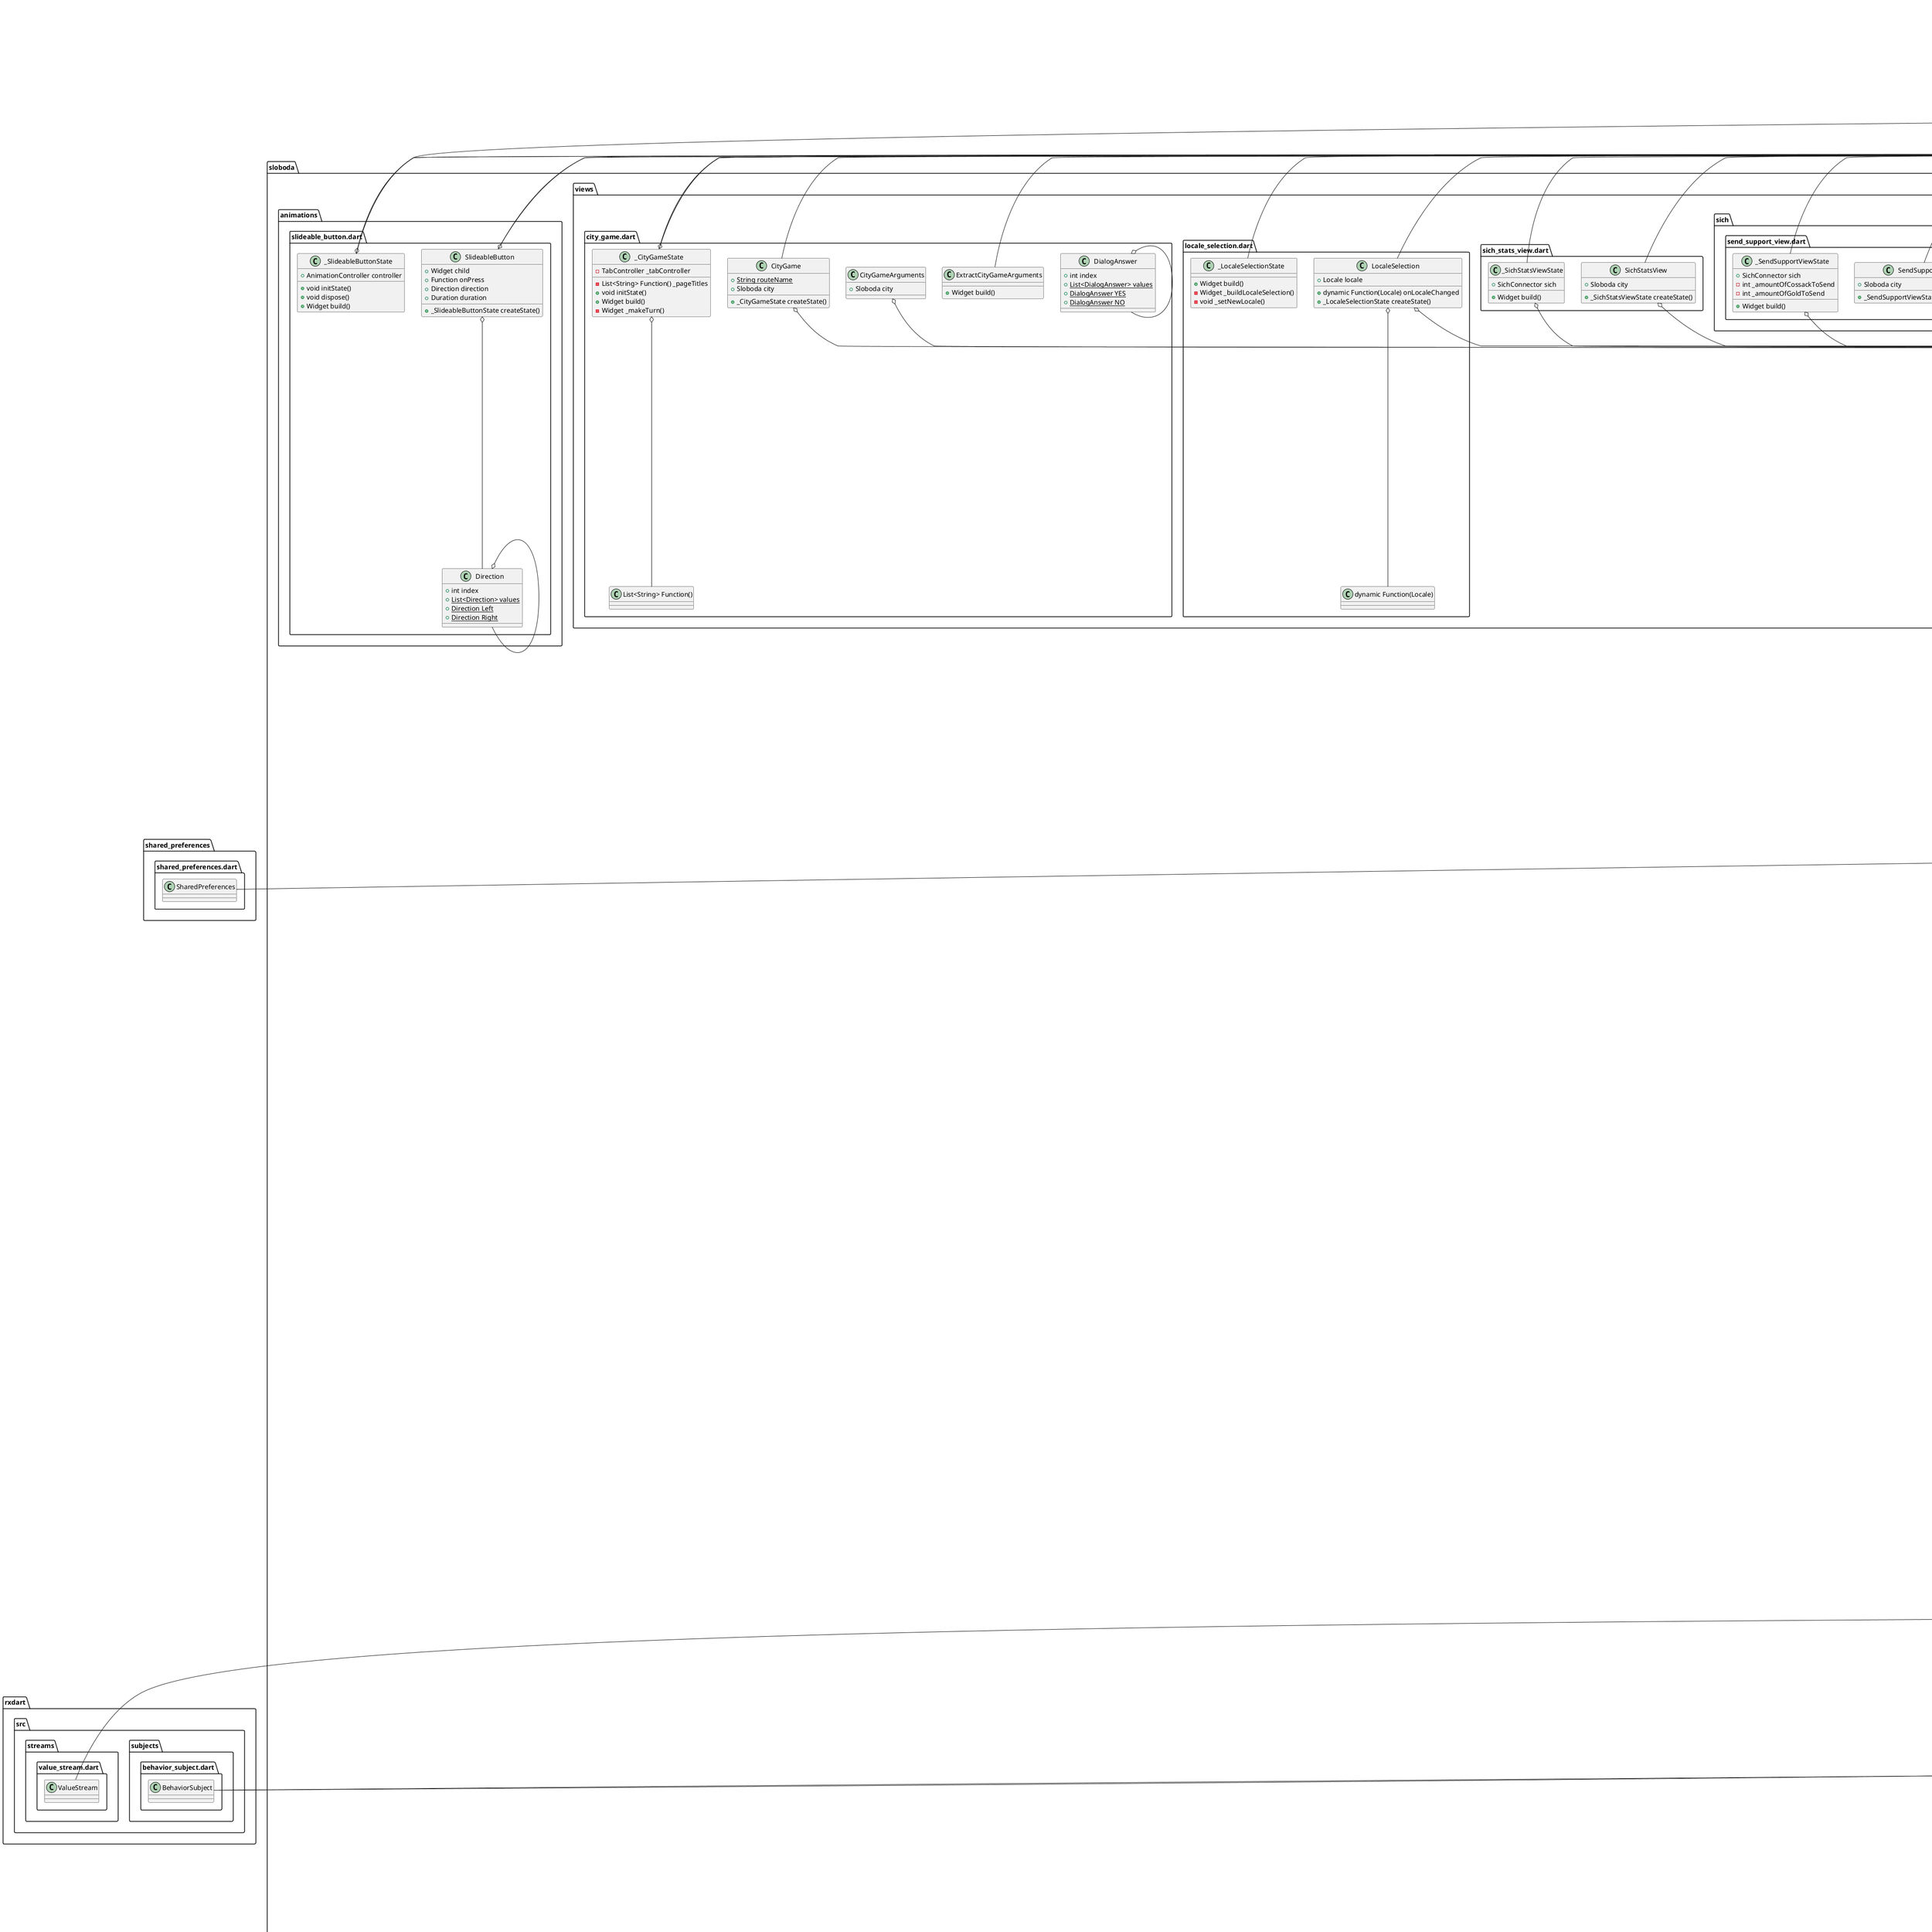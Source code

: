 @startuml
set namespaceSeparator ::

class "sloboda::web::models::url_parser.dart::UrlParser" {
  {static} +bool isSupported
  {static} +Map getUrlParams()
  {static} +dynamic updateLanguage()
  {static} +String getLanguage()
}

abstract class "sloboda::models::abstract::stockable.dart::Stockable<T>" {
  -Map<T, int> _map
  +List getTypeKeys()
  +dynamic <()
  +dynamic >()
  +int getByType()
  +dynamic addToType()
  +Map asMap()
  +dynamic removeFromType()
  +dynamic +()
  +dynamic -()
}

class "sloboda::models::abstract::producable.dart::Producable" {
  +BehaviorSubject changes
  +ResourceType produces
  +Map<RESOURCE_TYPES, int> requires
  +List<Citizen> assignedHumans
  +int maxWorkers
  +int workMultiplier
  +dynamic outputAmount
  +bool hasWorkers()
  +int amountOfWorkers()
  +bool isFull()
  +bool isEmpty()
  +void addWorker()
  +Citizen removeWorker()
  +void generate()
  +void destroy()
  +String toLocalizedString()
}

"sloboda::models::abstract::producable.dart::Producable" o-- "rxdart::src::subjects::behavior_subject.dart::BehaviorSubject"
"sloboda::models::abstract::producable.dart::Producable" o-- "sloboda::models::resources::resource.dart::ResourceType"

class "sloboda::models::abstract::producable.dart::NotEnoughResourcesException" {
  +int amount
  +ResourceType resource
  +Producable building
  +String localizedKey
}

"sloboda::models::abstract::producable.dart::NotEnoughResourcesException" o-- "sloboda::models::resources::resource.dart::ResourceType"
"sloboda::models::abstract::producable.dart::NotEnoughResourcesException" o-- "sloboda::models::abstract::producable.dart::Producable"
"dart::core::Exception" <|-- "sloboda::models::abstract::producable.dart::NotEnoughResourcesException"

class "sloboda::models::abstract::producable.dart::NotEnoughWorkers" {
  +String cause
  +Producable building
}

"sloboda::models::abstract::producable.dart::NotEnoughWorkers" o-- "sloboda::models::abstract::producable.dart::Producable"
"dart::core::Exception" <|-- "sloboda::models::abstract::producable.dart::NotEnoughWorkers"

class "sloboda::models::abstract::buildable.dart::Buildable<T>" {
  +Map<T, int> requiredToBuild
}

abstract class "sloboda::models::abstract::stock_item.dart::StockItem<T>" {
  +String localizedKey
  +String localizedDescriptionKey
  +T type
  +int value
  +String toLocalizedString()
  +String toLocalizedDescriptionString()
  +String toImagePath()
  +String toIconPath()
  {static} +StockItem fromType()
}

class "sloboda::models::buildings::shooting_range.dart::ShootingRange" {
  +String localizedKey
  +StockItem<CITY_PROPERTIES> produces
  +Map<RESOURCE_TYPES, int> requiredToBuild
  +Stock requiresForCossack
  +dynamic icon
  +dynamic image
  +bool canProduceCossack()
  +Widget build()
  -void _tryToCreateCossack()
}

"sloboda::models::buildings::shooting_range.dart::ShootingRange" o-- "sloboda::models::abstract::stock_item.dart::StockItem<CITY_PROPERTIES>"
"sloboda::models::buildings::shooting_range.dart::ShootingRange" o-- "sloboda::models::stock.dart::Stock"
"sloboda::models::abstract::buildable.dart::Buildable<T>" <|-- "sloboda::models::buildings::shooting_range.dart::ShootingRange"

class "sloboda::models::buildings::resource_buildings::resource_building.dart::RESOURCE_BUILDING_TYPES" {
  +int index
  {static} +List<RESOURCE_BUILDING_TYPES> values
  {static} +RESOURCE_BUILDING_TYPES SMITH
  {static} +RESOURCE_BUILDING_TYPES FIELD
  {static} +RESOURCE_BUILDING_TYPES MILL
  {static} +RESOURCE_BUILDING_TYPES QUARRY
  {static} +RESOURCE_BUILDING_TYPES STABLES
  {static} +RESOURCE_BUILDING_TYPES IRON_MINE
  {static} +RESOURCE_BUILDING_TYPES TRAPPER_HOUSE
  {static} +RESOURCE_BUILDING_TYPES POWDER_CELLAR
}

"sloboda::models::buildings::resource_buildings::resource_building.dart::RESOURCE_BUILDING_TYPES" o-- "sloboda::models::buildings::resource_buildings::resource_building.dart::RESOURCE_BUILDING_TYPES"

abstract class "sloboda::models::buildings::resource_buildings::resource_building.dart::ResourceBuilding" {
  +Map<RESOURCE_TYPES, int> requiredToBuild
  +RESOURCE_BUILDING_TYPES type
  +int workMultiplier
  +Map<RESOURCE_TYPES, int> requires
  +String localizedKey
  +String localizedDescriptionKey
  {static} +ResourceBuilding fromType()
  +String toLocalizedString()
  +String toLocalizedDescriptionString()
  +String toIconPath()
  +String toImagePath()
}

"sloboda::models::buildings::resource_buildings::resource_building.dart::ResourceBuilding" o-- "sloboda::models::buildings::resource_buildings::resource_building.dart::RESOURCE_BUILDING_TYPES"
"sloboda::models::abstract::producable.dart::Producable" <|-- "sloboda::models::buildings::resource_buildings::resource_building.dart::ResourceBuilding"
"sloboda::models::abstract::buildable.dart::Buildable<T>" <|-- "sloboda::models::buildings::resource_buildings::resource_building.dart::ResourceBuilding"

class "sloboda::models::buildings::resource_buildings::resource_building.dart::BuildingFull" {
  +String cause
}

"dart::core::Exception" <|-- "sloboda::models::buildings::resource_buildings::resource_building.dart::BuildingFull"

class "sloboda::models::buildings::resource_buildings::nature_resource.dart::NATURAL_RESOURCES" {
  +int index
  {static} +List<NATURAL_RESOURCES> values
  {static} +NATURAL_RESOURCES RIVER
  {static} +NATURAL_RESOURCES FOREST
}

"sloboda::models::buildings::resource_buildings::nature_resource.dart::NATURAL_RESOURCES" o-- "sloboda::models::buildings::resource_buildings::nature_resource.dart::NATURAL_RESOURCES"

class "sloboda::models::buildings::resource_buildings::nature_resource.dart::NaturalResource" {
  +NATURAL_RESOURCES type
  +ResourceType produces
  +String getIconPath()
  +String toLocalizedString()
}

"sloboda::models::buildings::resource_buildings::nature_resource.dart::NaturalResource" o-- "sloboda::models::buildings::resource_buildings::nature_resource.dart::NATURAL_RESOURCES"
"sloboda::models::buildings::resource_buildings::nature_resource.dart::NaturalResource" o-- "sloboda::models::resources::resource.dart::ResourceType"
"sloboda::models::abstract::producable.dart::Producable" <|-- "sloboda::models::buildings::resource_buildings::nature_resource.dart::NaturalResource"

class "sloboda::models::buildings::resource_buildings::nature_resource.dart::Forest" {
  +NATURAL_RESOURCES type
  +int maxWorkers
  +int workMultiplier
  +ResourceType produces
  +Map<RESOURCE_TYPES, int> requires
  +String getIconPath()
  +String getKey()
  +String toLocalizedString()
  +String toString()
}

"sloboda::models::buildings::resource_buildings::nature_resource.dart::Forest" o-- "sloboda::models::buildings::resource_buildings::nature_resource.dart::NATURAL_RESOURCES"
"sloboda::models::buildings::resource_buildings::nature_resource.dart::Forest" o-- "sloboda::models::resources::resource.dart::ResourceType"
"sloboda::models::buildings::resource_buildings::nature_resource.dart::NaturalResource" <|-- "sloboda::models::buildings::resource_buildings::nature_resource.dart::Forest"

class "sloboda::models::buildings::resource_buildings::nature_resource.dart::River" {
  +NATURAL_RESOURCES type
  +int maxWorkers
  +int workMultiplier
  +ResourceType produces
  +Map<RESOURCE_TYPES, int> requires
  +String getIconPath()
  +String getKey()
  +String toLocalizedString()
}

"sloboda::models::buildings::resource_buildings::nature_resource.dart::River" o-- "sloboda::models::buildings::resource_buildings::nature_resource.dart::NATURAL_RESOURCES"
"sloboda::models::buildings::resource_buildings::nature_resource.dart::River" o-- "sloboda::models::resources::resource.dart::ResourceType"
"sloboda::models::buildings::resource_buildings::nature_resource.dart::NaturalResource" <|-- "sloboda::models::buildings::resource_buildings::nature_resource.dart::River"

class "sloboda::models::buildings::resource_buildings::mill.dart::Mill" {
  +String localizedKey
  +String localizedDescriptionKey
  +RESOURCE_BUILDING_TYPES type
  +Map<RESOURCE_TYPES, int> requiredToBuild
  +int workMultiplier
  +ResourceType produces
  +Map<RESOURCE_TYPES, int> requires
  +String toIconPath()
  +String toImagePath()
}

"sloboda::models::buildings::resource_buildings::mill.dart::Mill" o-- "sloboda::models::buildings::resource_buildings::resource_building.dart::RESOURCE_BUILDING_TYPES"
"sloboda::models::buildings::resource_buildings::mill.dart::Mill" o-- "sloboda::models::resources::resource.dart::ResourceType"
"sloboda::models::buildings::resource_buildings::resource_building.dart::ResourceBuilding" <|-- "sloboda::models::buildings::resource_buildings::mill.dart::Mill"

class "sloboda::models::buildings::resource_buildings::smith.dart::Smith" {
  +String localizedKey
  +String localizedDescriptionKey
  +RESOURCE_BUILDING_TYPES type
  +Map<RESOURCE_TYPES, int> requiredToBuild
  +ResourceType produces
  +Map<RESOURCE_TYPES, int> requires
  +String toIconPath()
  +String toImagePath()
}

"sloboda::models::buildings::resource_buildings::smith.dart::Smith" o-- "sloboda::models::buildings::resource_buildings::resource_building.dart::RESOURCE_BUILDING_TYPES"
"sloboda::models::buildings::resource_buildings::smith.dart::Smith" o-- "sloboda::models::resources::resource.dart::ResourceType"
"sloboda::models::buildings::resource_buildings::resource_building.dart::ResourceBuilding" <|-- "sloboda::models::buildings::resource_buildings::smith.dart::Smith"

class "sloboda::models::buildings::resource_buildings::hunting_house.dart::TrapperHouse" {
  +String localizedKey
  +String localizedDescriptionKey
  +RESOURCE_BUILDING_TYPES type
  +Map<RESOURCE_TYPES, int> requiredToBuild
  +Map<RESOURCE_TYPES, int> requires
  +int maxWorkers
  +int workMultiplier
  +ResourceType produces
  +String toIconPath()
  +String toImagePath()
}

"sloboda::models::buildings::resource_buildings::hunting_house.dart::TrapperHouse" o-- "sloboda::models::buildings::resource_buildings::resource_building.dart::RESOURCE_BUILDING_TYPES"
"sloboda::models::buildings::resource_buildings::hunting_house.dart::TrapperHouse" o-- "sloboda::models::resources::resource.dart::ResourceType"
"sloboda::models::buildings::resource_buildings::resource_building.dart::ResourceBuilding" <|-- "sloboda::models::buildings::resource_buildings::hunting_house.dart::TrapperHouse"

class "sloboda::models::buildings::resource_buildings::stables.dart::Stables" {
  +String localizedKey
  +String localizedDescriptionKey
  +RESOURCE_BUILDING_TYPES type
  +Map<RESOURCE_TYPES, int> requiredToBuild
  +int workMultiplier
  +ResourceType produces
  +Map<RESOURCE_TYPES, int> requires
  +String toIconPath()
  +String toImagePath()
}

"sloboda::models::buildings::resource_buildings::stables.dart::Stables" o-- "sloboda::models::buildings::resource_buildings::resource_building.dart::RESOURCE_BUILDING_TYPES"
"sloboda::models::buildings::resource_buildings::stables.dart::Stables" o-- "sloboda::models::resources::resource.dart::ResourceType"
"sloboda::models::buildings::resource_buildings::resource_building.dart::ResourceBuilding" <|-- "sloboda::models::buildings::resource_buildings::stables.dart::Stables"

class "sloboda::models::buildings::resource_buildings::powder_cellar.dart::PowderCellar" {
  +String localizedKey
  +String localizedDescriptionKey
  +RESOURCE_BUILDING_TYPES type
  +Map<RESOURCE_TYPES, int> requiredToBuild
  +Map<RESOURCE_TYPES, int> requires
  +int workMultiplier
  +int maxWorkers
  +ResourceType produces
  +String toIconPath()
  +String toImagePath()
}

"sloboda::models::buildings::resource_buildings::powder_cellar.dart::PowderCellar" o-- "sloboda::models::buildings::resource_buildings::resource_building.dart::RESOURCE_BUILDING_TYPES"
"sloboda::models::buildings::resource_buildings::powder_cellar.dart::PowderCellar" o-- "sloboda::models::resources::resource.dart::ResourceType"
"sloboda::models::buildings::resource_buildings::resource_building.dart::ResourceBuilding" <|-- "sloboda::models::buildings::resource_buildings::powder_cellar.dart::PowderCellar"

class "sloboda::models::buildings::resource_buildings::quarry.dart::Quarry" {
  +String localizedKey
  +String localizedDescriptionKey
  +RESOURCE_BUILDING_TYPES type
  +Map<RESOURCE_TYPES, int> requiredToBuild
  +int workMultiplier
  +ResourceType produces
  +Map<RESOURCE_TYPES, int> requires
  +String toIconPath()
  +String toImagePath()
}

"sloboda::models::buildings::resource_buildings::quarry.dart::Quarry" o-- "sloboda::models::buildings::resource_buildings::resource_building.dart::RESOURCE_BUILDING_TYPES"
"sloboda::models::buildings::resource_buildings::quarry.dart::Quarry" o-- "sloboda::models::resources::resource.dart::ResourceType"
"sloboda::models::buildings::resource_buildings::resource_building.dart::ResourceBuilding" <|-- "sloboda::models::buildings::resource_buildings::quarry.dart::Quarry"

class "sloboda::models::buildings::resource_buildings::field.dart::Field" {
  +String localizedKey
  +String localizedDescriptionKey
  +RESOURCE_BUILDING_TYPES type
  +Map<RESOURCE_TYPES, int> requiredToBuild
  +int maxWorkers
  +int workMultiplier
  +ResourceType produces
  +String toIconPath()
  +String toImagePath()
}

"sloboda::models::buildings::resource_buildings::field.dart::Field" o-- "sloboda::models::buildings::resource_buildings::resource_building.dart::RESOURCE_BUILDING_TYPES"
"sloboda::models::buildings::resource_buildings::field.dart::Field" o-- "sloboda::models::resources::resource.dart::ResourceType"
"sloboda::models::buildings::resource_buildings::resource_building.dart::ResourceBuilding" <|-- "sloboda::models::buildings::resource_buildings::field.dart::Field"

class "sloboda::models::buildings::resource_buildings::iron_mine.dart::IronMine" {
  +String localizedKey
  +String localizedDescriptionKey
  +RESOURCE_BUILDING_TYPES type
  +Map<RESOURCE_TYPES, int> requiredToBuild
  +int workMultiplier
  +ResourceType produces
  +Map<RESOURCE_TYPES, int> requires
  +String toIconPath()
  +String toImagePath()
}

"sloboda::models::buildings::resource_buildings::iron_mine.dart::IronMine" o-- "sloboda::models::buildings::resource_buildings::resource_building.dart::RESOURCE_BUILDING_TYPES"
"sloboda::models::buildings::resource_buildings::iron_mine.dart::IronMine" o-- "sloboda::models::resources::resource.dart::ResourceType"
"sloboda::models::buildings::resource_buildings::resource_building.dart::ResourceBuilding" <|-- "sloboda::models::buildings::resource_buildings::iron_mine.dart::IronMine"

class "sloboda::models::buildings::city_buildings::city_building.dart::CITY_BUILDING_TYPES" {
  +int index
  {static} +List<CITY_BUILDING_TYPES> values
  {static} +CITY_BUILDING_TYPES HOUSE
  {static} +CITY_BUILDING_TYPES CHURCH
  {static} +CITY_BUILDING_TYPES TOWER
  {static} +CITY_BUILDING_TYPES WATCH_TOWER
  {static} +CITY_BUILDING_TYPES WALL
}

"sloboda::models::buildings::city_buildings::city_building.dart::CITY_BUILDING_TYPES" o-- "sloboda::models::buildings::city_buildings::city_building.dart::CITY_BUILDING_TYPES"

abstract class "sloboda::models::buildings::city_buildings::city_building.dart::CityBuilding" {
  +CITY_BUILDING_TYPES type
  +Map<RESOURCE_TYPES, int> requiredToBuild
  +StockItem<CITY_PROPERTIES> produces
  +int outputAmount
  {static} +CityBuilding fromType()
  +Map generate()
}

"sloboda::models::buildings::city_buildings::city_building.dart::CityBuilding" o-- "sloboda::models::buildings::city_buildings::city_building.dart::CITY_BUILDING_TYPES"
"sloboda::models::buildings::city_buildings::city_building.dart::CityBuilding" o-- "sloboda::models::abstract::stock_item.dart::StockItem<CITY_PROPERTIES>"
"sloboda::models::abstract::buildable.dart::Buildable<T>" <|-- "sloboda::models::buildings::city_buildings::city_building.dart::CityBuilding"

class "sloboda::models::buildings::city_buildings::tower.dart::Tower" {
  +CITY_BUILDING_TYPES type
  +StockItem<CITY_PROPERTIES> produces
  +Map<RESOURCE_TYPES, int> requiredToBuild
}

"sloboda::models::buildings::city_buildings::tower.dart::Tower" o-- "sloboda::models::buildings::city_buildings::city_building.dart::CITY_BUILDING_TYPES"
"sloboda::models::buildings::city_buildings::tower.dart::Tower" o-- "sloboda::models::abstract::stock_item.dart::StockItem<CITY_PROPERTIES>"
"sloboda::models::buildings::city_buildings::city_building.dart::CityBuilding" <|-- "sloboda::models::buildings::city_buildings::tower.dart::Tower"

class "sloboda::models::buildings::city_buildings::church.dart::Church" {
  +StockItem<CITY_PROPERTIES> produces
  +CITY_BUILDING_TYPES type
  +Map<RESOURCE_TYPES, int> requiredToBuild
}

"sloboda::models::buildings::city_buildings::church.dart::Church" o-- "sloboda::models::abstract::stock_item.dart::StockItem<CITY_PROPERTIES>"
"sloboda::models::buildings::city_buildings::church.dart::Church" o-- "sloboda::models::buildings::city_buildings::city_building.dart::CITY_BUILDING_TYPES"
"sloboda::models::buildings::city_buildings::city_building.dart::CityBuilding" <|-- "sloboda::models::buildings::city_buildings::church.dart::Church"

class "sloboda::models::buildings::city_buildings::watch_tower.dart::WatchTower" {
  +CITY_BUILDING_TYPES type
  +StockItem<CITY_PROPERTIES> produces
  +Map<RESOURCE_TYPES, int> requiredToBuild
}

"sloboda::models::buildings::city_buildings::watch_tower.dart::WatchTower" o-- "sloboda::models::buildings::city_buildings::city_building.dart::CITY_BUILDING_TYPES"
"sloboda::models::buildings::city_buildings::watch_tower.dart::WatchTower" o-- "sloboda::models::abstract::stock_item.dart::StockItem<CITY_PROPERTIES>"
"sloboda::models::buildings::city_buildings::city_building.dart::CityBuilding" <|-- "sloboda::models::buildings::city_buildings::watch_tower.dart::WatchTower"

class "sloboda::models::buildings::city_buildings::wall.dart::Wall" {
  +CITY_BUILDING_TYPES type
  +StockItem<CITY_PROPERTIES> produces
  +Map<RESOURCE_TYPES, int> requiredToBuild
}

"sloboda::models::buildings::city_buildings::wall.dart::Wall" o-- "sloboda::models::buildings::city_buildings::city_building.dart::CITY_BUILDING_TYPES"
"sloboda::models::buildings::city_buildings::wall.dart::Wall" o-- "sloboda::models::abstract::stock_item.dart::StockItem<CITY_PROPERTIES>"
"sloboda::models::buildings::city_buildings::city_building.dart::CityBuilding" <|-- "sloboda::models::buildings::city_buildings::wall.dart::Wall"

class "sloboda::models::buildings::city_buildings::house.dart::House" {
  +CITY_BUILDING_TYPES type
  +StockItem<CITY_PROPERTIES> produces
  +Map<RESOURCE_TYPES, int> requiredToBuild
}

"sloboda::models::buildings::city_buildings::house.dart::House" o-- "sloboda::models::buildings::city_buildings::city_building.dart::CITY_BUILDING_TYPES"
"sloboda::models::buildings::city_buildings::house.dart::House" o-- "sloboda::models::abstract::stock_item.dart::StockItem<CITY_PROPERTIES>"
"sloboda::models::buildings::city_buildings::city_building.dart::CityBuilding" <|-- "sloboda::models::buildings::city_buildings::house.dart::House"

class "sloboda::models::app_preferences.dart::AppPreferences" {
  {static} +AppPreferences instance
  -SharedPreferences _preferences
  -String _isDarkTheme
  -String _languageCode
  +Future init()
  +bool getDarkTheme()
  +Future setDarkTheme()
  +String getUILanguage()
  +Future setUILanguage()
}

"sloboda::models::app_preferences.dart::AppPreferences" o-- "sloboda::models::app_preferences.dart::AppPreferences"
"sloboda::models::app_preferences.dart::AppPreferences" o-- "shared_preferences::shared_preferences.dart::SharedPreferences"

class "sloboda::models::sloboda.dart::Sloboda" {
  +String name
  +int foundedYear
  +int currentYear
  +CitySeason currentSeason
  +List<CityBuilding> cityBuildings
  +List<Citizen> citizens
  +List<ResourceBuilding> resourceBuildings
  +List<NaturalResource> naturalResources
  +bool hasShootingRange
  +List<CityEvent> events
  +Queue<RandomTurnEvent> pendingNextEvents
  +Stock stock
  +CityProps props
  -BehaviorSubject _innerChanges
  +ValueStream changes
  -List<Function> _nextRandomEvents
  -dynamic _buildingChangesListener()
  +bool hasFreeCitizens()
  +dynamic removeFromStock()
  +dynamic hasEnoughProp()
  +dynamic hasEnoughStock()
  +dynamic removeCossacks()
  +dynamic buildBuilding()
  +bool canBuildResourceBuilding()
  +Citizen getFirstFreeCitizen()
  +List getAllFreeCitizens()
  +void removeResourceBuilding()
  +void removeCityBuilding()
  -void _runAttachedEvents()
  +List getChoicableRandomEvents()
  +void addChoicableEventWithAnswer()
  +void runChoicableEventResult()
  +void removeCitizens()
  +void addCitizens()
  +void addProps()
  -dynamic _cleanPendingEvents()
  +void makeTurn()
  -dynamic _queueNextEvents()
  -dynamic _moveToNextSeason()
  +Map simulateCityProps()
  +Map simulateStock()
  +CitySeason nextSeason()
  +void dispose()
}

"sloboda::models::sloboda.dart::Sloboda" o-- "sloboda::models::city_event.dart::CitySeason"
"sloboda::models::sloboda.dart::Sloboda" o-- "dart::collection::Queue<RandomTurnEvent>"
"sloboda::models::sloboda.dart::Sloboda" o-- "sloboda::models::stock.dart::Stock"
"sloboda::models::sloboda.dart::Sloboda" o-- "sloboda::models::city_properties.dart::CityProps"
"sloboda::models::sloboda.dart::Sloboda" o-- "rxdart::src::subjects::behavior_subject.dart::BehaviorSubject"
"sloboda::models::sloboda.dart::Sloboda" o-- "rxdart::src::streams::value_stream.dart::ValueStream"

class "sloboda::models::sloboda.dart::MissingResources" {
  +Map<String, int> causes
  +String toLocalizedString()
}

"dart::core::Exception" <|-- "sloboda::models::sloboda.dart::MissingResources"

class "sloboda::models::sloboda_localizations.dart::InternalLocalizations" {
  -Map<String, Map<String, String>> _localizedMap
  +String []()
}

class "sloboda::models::sloboda_localizations.dart::CityPropsLocalizations" {
  -Map<String, Map<String, String>> _localizedMap
}

"sloboda::models::sloboda_localizations.dart::InternalLocalizations" <|-- "sloboda::models::sloboda_localizations.dart::CityPropsLocalizations"

class "sloboda::models::sloboda_localizations.dart::CityBuildingLocalizations" {
  -Map<String, Map<String, String>> _localizedMap
}

"sloboda::models::sloboda_localizations.dart::InternalLocalizations" <|-- "sloboda::models::sloboda_localizations.dart::CityBuildingLocalizations"

class "sloboda::models::sloboda_localizations.dart::ResourceLocalizations" {
  -Map<String, Map<String, String>> _localizedMap
}

"sloboda::models::sloboda_localizations.dart::InternalLocalizations" <|-- "sloboda::models::sloboda_localizations.dart::ResourceLocalizations"

class "sloboda::models::sloboda_localizations.dart::ResourceBuildingsLocalizations" {
  -Map<String, Map<String, String>> _localizedMap
}

"sloboda::models::sloboda_localizations.dart::InternalLocalizations" <|-- "sloboda::models::sloboda_localizations.dart::ResourceBuildingsLocalizations"

class "sloboda::models::sloboda_localizations.dart::NatureResourceBuildingsLocalizations" {
  -Map<String, Map<String, String>> _localizedMap
}

"sloboda::models::sloboda_localizations.dart::InternalLocalizations" <|-- "sloboda::models::sloboda_localizations.dart::NatureResourceBuildingsLocalizations"

class "sloboda::models::sloboda_localizations.dart::RandomEventLocalizations" {
  -Map<String, Map<String, String>> _localizedMap
}

"sloboda::models::sloboda_localizations.dart::InternalLocalizations" <|-- "sloboda::models::sloboda_localizations.dart::RandomEventLocalizations"

class "sloboda::models::sloboda_localizations.dart::SlobodaLocalizations" {
  {static} +List supportedLanguageCodes
  {static} +ResourceBuildingsLocalizations resourceBuildingsLocalizations
  {static} +ResourceLocalizations resourceLocalizations
  {static} +CityBuildingLocalizations cityBuildingLocalizations
  {static} +NatureResourceBuildingsLocalizations natureResourceLocalizations
  {static} +RandomEventLocalizations randomEventLocalizations
  {static} +CityPropsLocalizations cityPropsLocalizations
  {static} +Locale locale
  {static} -Map<String, Map<String, String>> _localizedValues
  {static} +String overview
  {static} +String resources
  {static} +String cityBuildings
  {static} +String events
  {static} +String stock
  {static} +String requiredForProductionBy
  {static} +String requiredToBuildBy
  {static} +String output
  {static} +String input
  {static} +String build
  {static} +String makeTurn
  {static} +String maxNumberOfWorkers
  {static} +String notOccupiedCitizens
  {static} +String nothingHappened
  {static} +String assignedWorkers
  {static} +String destroyBuilding
  {static} +String yesToRandomEvent
  {static} +String noToRandomEvent
  {static} +String addWorker
  {static} +String hasNoAssignedWorkers
  {static} +String trainCossacks
  {static} +String sendCossacksToSich
  {static} +String cossacks
  {static} +String bigSloboda
  {static} +String normalSloboda
  {static} +String sichHas
  {static} +String reset
  {static} +String sichName
  {static} +String sendMoneyToSich
  {static} +String incomingEventLabel
  {static} +String labelInputSlobodaName
  {static} +dynamic getForKey()
}

"sloboda::models::sloboda_localizations.dart::SlobodaLocalizations" o-- "sloboda::models::sloboda_localizations.dart::ResourceBuildingsLocalizations"
"sloboda::models::sloboda_localizations.dart::SlobodaLocalizations" o-- "sloboda::models::sloboda_localizations.dart::ResourceLocalizations"
"sloboda::models::sloboda_localizations.dart::SlobodaLocalizations" o-- "sloboda::models::sloboda_localizations.dart::CityBuildingLocalizations"
"sloboda::models::sloboda_localizations.dart::SlobodaLocalizations" o-- "sloboda::models::sloboda_localizations.dart::NatureResourceBuildingsLocalizations"
"sloboda::models::sloboda_localizations.dart::SlobodaLocalizations" o-- "sloboda::models::sloboda_localizations.dart::RandomEventLocalizations"
"sloboda::models::sloboda_localizations.dart::SlobodaLocalizations" o-- "sloboda::models::sloboda_localizations.dart::CityPropsLocalizations"
"sloboda::models::sloboda_localizations.dart::SlobodaLocalizations" o-- "dart::ui::Locale"

class "sloboda::models::resources::resource.dart::RESOURCE_TYPES" {
  +int index
  {static} +List<RESOURCE_TYPES> values
  {static} +RESOURCE_TYPES MONEY
  {static} +RESOURCE_TYPES WOOD
  {static} +RESOURCE_TYPES FOOD
  {static} +RESOURCE_TYPES STONE
  {static} +RESOURCE_TYPES POWDER
  {static} +RESOURCE_TYPES FUR
  {static} +RESOURCE_TYPES FISH
  {static} +RESOURCE_TYPES FIREARM
  {static} +RESOURCE_TYPES HORSE
  {static} +RESOURCE_TYPES IRON_ORE
}

"sloboda::models::resources::resource.dart::RESOURCE_TYPES" o-- "sloboda::models::resources::resource.dart::RESOURCE_TYPES"

abstract class "sloboda::models::resources::resource.dart::ResourceType" {
  {static} +StockItem fromType()
}

"sloboda::models::abstract::stock_item.dart::StockItem<T>" <|-- "sloboda::models::resources::resource.dart::ResourceType"

class "sloboda::models::resources::resource.dart::Powder" {
  +String localizedKey
  +String localizedDescriptionKey
  +RESOURCE_TYPES type
  +String toImagePath()
  +String toIconPath()
}

"sloboda::models::resources::resource.dart::Powder" o-- "sloboda::models::resources::resource.dart::RESOURCE_TYPES"
"sloboda::models::resources::resource.dart::ResourceType" <|-- "sloboda::models::resources::resource.dart::Powder"

class "sloboda::models::resources::resource.dart::Horse" {
  +String localizedKey
  +String localizedDescriptionKey
  +RESOURCE_TYPES type
  +String toImagePath()
  +String toIconPath()
}

"sloboda::models::resources::resource.dart::Horse" o-- "sloboda::models::resources::resource.dart::RESOURCE_TYPES"
"sloboda::models::resources::resource.dart::ResourceType" <|-- "sloboda::models::resources::resource.dart::Horse"

class "sloboda::models::resources::resource.dart::Money" {
  +String localizedKey
  +String localizedDescriptionKey
  +RESOURCE_TYPES type
  +String toImagePath()
  +String toIconPath()
}

"sloboda::models::resources::resource.dart::Money" o-- "sloboda::models::resources::resource.dart::RESOURCE_TYPES"
"sloboda::models::resources::resource.dart::ResourceType" <|-- "sloboda::models::resources::resource.dart::Money"

class "sloboda::models::resources::resource.dart::Wood" {
  +String localizedKey
  +String localizedDescriptionKey
  +RESOURCE_TYPES type
  +String toImagePath()
  +String toIconPath()
}

"sloboda::models::resources::resource.dart::Wood" o-- "sloboda::models::resources::resource.dart::RESOURCE_TYPES"
"sloboda::models::resources::resource.dart::ResourceType" <|-- "sloboda::models::resources::resource.dart::Wood"

class "sloboda::models::resources::resource.dart::Stone" {
  +String localizedKey
  +String localizedDescriptionKey
  +RESOURCE_TYPES type
  +String toImagePath()
  +String toIconPath()
}

"sloboda::models::resources::resource.dart::Stone" o-- "sloboda::models::resources::resource.dart::RESOURCE_TYPES"
"sloboda::models::resources::resource.dart::ResourceType" <|-- "sloboda::models::resources::resource.dart::Stone"

class "sloboda::models::resources::resource.dart::FireArm" {
  +String localizedKey
  +String localizedDescriptionKey
  +RESOURCE_TYPES type
  +String toImagePath()
  +String toIconPath()
}

"sloboda::models::resources::resource.dart::FireArm" o-- "sloboda::models::resources::resource.dart::RESOURCE_TYPES"
"sloboda::models::resources::resource.dart::ResourceType" <|-- "sloboda::models::resources::resource.dart::FireArm"

class "sloboda::models::resources::resource.dart::Fish" {
  +String localizedKey
  +String localizedDescriptionKey
  +RESOURCE_TYPES type
  +String toImagePath()
  +String toIconPath()
}

"sloboda::models::resources::resource.dart::Fish" o-- "sloboda::models::resources::resource.dart::RESOURCE_TYPES"
"sloboda::models::resources::resource.dart::ResourceType" <|-- "sloboda::models::resources::resource.dart::Fish"

class "sloboda::models::resources::resource.dart::Food" {
  +String localizedKey
  +String localizedDescriptionKey
  +RESOURCE_TYPES type
  +String toImagePath()
  +String toIconPath()
}

"sloboda::models::resources::resource.dart::Food" o-- "sloboda::models::resources::resource.dart::RESOURCE_TYPES"
"sloboda::models::resources::resource.dart::ResourceType" <|-- "sloboda::models::resources::resource.dart::Food"

class "sloboda::models::resources::resource.dart::Fur" {
  +String localizedKey
  +String localizedDescriptionKey
  +RESOURCE_TYPES type
  +String toImagePath()
  +String toIconPath()
}

"sloboda::models::resources::resource.dart::Fur" o-- "sloboda::models::resources::resource.dart::RESOURCE_TYPES"
"sloboda::models::resources::resource.dart::ResourceType" <|-- "sloboda::models::resources::resource.dart::Fur"

class "sloboda::models::resources::resource.dart::IronOre" {
  +String localizedKey
  +String localizedDescriptionKey
  +RESOURCE_TYPES type
  +String toImagePath()
  +String toIconPath()
}

"sloboda::models::resources::resource.dart::IronOre" o-- "sloboda::models::resources::resource.dart::RESOURCE_TYPES"
"sloboda::models::resources::resource.dart::ResourceType" <|-- "sloboda::models::resources::resource.dart::IronOre"

class "sloboda::models::sich_connector.dart::SichConnector" {
  +String statsUrl
  +String send
  +String money
  +String cossacks
  +String root
  +Future readStats()
  +Future sendCossacks()
  +Future sendMoney()
}

class "sloboda::models::citizen.dart::Citizen" {
  +dynamic assignedTo
  +String name
  +dynamic occupied
  +void free()
  -dynamic _generateName()
  {static} +dynamic getIconPath()
}

class "sloboda::models::city_properties.dart::CITY_PROPERTIES" {
  +int index
  {static} +List<CITY_PROPERTIES> values
  {static} +CITY_PROPERTIES FAITH
  {static} +CITY_PROPERTIES DEFENSE
  {static} +CITY_PROPERTIES GLORY
  {static} +CITY_PROPERTIES CITIZENS
  {static} +CITY_PROPERTIES COSSACKS
}

"sloboda::models::city_properties.dart::CITY_PROPERTIES" o-- "sloboda::models::city_properties.dart::CITY_PROPERTIES"

abstract class "sloboda::models::city_properties.dart::CityProp" {
  {static} +StockItem fromType()
}

"sloboda::models::abstract::stock_item.dart::StockItem<T>" <|-- "sloboda::models::city_properties.dart::CityProp"

class "sloboda::models::city_properties.dart::CityFaith" {
  +String localizedKey
  +String localizedDescriptionKey
  +CITY_PROPERTIES type
  +String toImagePath()
  +String toIconPath()
}

"sloboda::models::city_properties.dart::CityFaith" o-- "sloboda::models::city_properties.dart::CITY_PROPERTIES"
"sloboda::models::city_properties.dart::CityProp" <|-- "sloboda::models::city_properties.dart::CityFaith"

class "sloboda::models::city_properties.dart::CityGlory" {
  +String localizedKey
  +String localizedDescriptionKey
  +CITY_PROPERTIES type
  +String toImagePath()
  +String toIconPath()
}

"sloboda::models::city_properties.dart::CityGlory" o-- "sloboda::models::city_properties.dart::CITY_PROPERTIES"
"sloboda::models::city_properties.dart::CityProp" <|-- "sloboda::models::city_properties.dart::CityGlory"

class "sloboda::models::city_properties.dart::CityDefense" {
  +String localizedKey
  +String localizedDescriptionKey
  +CITY_PROPERTIES type
  +String toImagePath()
  +String toIconPath()
}

"sloboda::models::city_properties.dart::CityDefense" o-- "sloboda::models::city_properties.dart::CITY_PROPERTIES"
"sloboda::models::city_properties.dart::CityProp" <|-- "sloboda::models::city_properties.dart::CityDefense"

class "sloboda::models::city_properties.dart::CityCitizens" {
  +String localizedKey
  +String localizedDescriptionKey
  +CITY_PROPERTIES type
  +String toImagePath()
  +String toIconPath()
}

"sloboda::models::city_properties.dart::CityCitizens" o-- "sloboda::models::city_properties.dart::CITY_PROPERTIES"
"sloboda::models::city_properties.dart::CityProp" <|-- "sloboda::models::city_properties.dart::CityCitizens"

class "sloboda::models::city_properties.dart::CityCossacks" {
  +String localizedKey
  +String localizedDescriptionKey
  +CITY_PROPERTIES type
  +String toImagePath()
  +String toIconPath()
}

"sloboda::models::city_properties.dart::CityCossacks" o-- "sloboda::models::city_properties.dart::CITY_PROPERTIES"
"sloboda::models::city_properties.dart::CityProp" <|-- "sloboda::models::city_properties.dart::CityCossacks"

class "sloboda::models::city_properties.dart::CityProps" {
  {static} +Map<CITY_PROPERTIES, int> defaultValues
  {static} +CityProps defaultProps()
  {static} +CityProps bigProps()
}

"sloboda::models::abstract::stockable.dart::Stockable<T>" <|-- "sloboda::models::city_properties.dart::CityProps"

class "sloboda::models::url_parser.dart::UrlParser" {
  {static} +bool isSupported
  {static} +Map getUrlParams()
  {static} +dynamic updateLanguage()
  {static} +String getLanguage()
}

abstract class "sloboda::models::events::random_choicable_events.dart::ChoicableRandomTurnEvent" {
  +String localizedQuestionKey
  +String localizedKeyYes
  +String localizedKeyNo
  +CityProps cityPropsSuccess
  +CityProps cityPropsFailure
  +int successRate
  +Function execute()
  +Function postExecute()
  {static} +bool onceInYears()
  +Function makeChoice()
  +String choiceToStringKey()
}

"sloboda::models::events::random_choicable_events.dart::ChoicableRandomTurnEvent" o-- "sloboda::models::city_properties.dart::CityProps"
"sloboda::models::events::random_turn_events.dart::RandomTurnEvent" <|-- "sloboda::models::events::random_choicable_events.dart::ChoicableRandomTurnEvent"

class "sloboda::models::events::random_choicable_events.dart::KoshoviyPohid" {
  +String successMessageKey
  +String failureMessageKey
  +String localizedKeyYes
  +String localizedKeyNo
  +int probability
  +Stock stockSuccess
  +Stock stockFailure
  +CityProps cityPropsSuccess
  +CityProps cityPropsFailure
  +int successRate
  +String localizedKey
  +String localizedQuestionKey
  +List<Function> conditions
}

"sloboda::models::events::random_choicable_events.dart::KoshoviyPohid" o-- "sloboda::models::stock.dart::Stock"
"sloboda::models::events::random_choicable_events.dart::KoshoviyPohid" o-- "sloboda::models::city_properties.dart::CityProps"
"sloboda::models::events::random_choicable_events.dart::ChoicableRandomTurnEvent" <|-- "sloboda::models::events::random_choicable_events.dart::KoshoviyPohid"

class "sloboda::models::events::random_choicable_events.dart::HelpNeighbours" {
  +String successMessageKey
  +String failureMessageKey
  +String localizedKeyYes
  +String localizedKeyNo
  +int probability
  +Stock stockSuccess
  +Stock stockFailure
  +CityProps cityPropsSuccess
  +CityProps cityPropsFailure
  +int successRate
  +String localizedKey
  +String localizedQuestionKey
  +List<Function> conditions
}

"sloboda::models::events::random_choicable_events.dart::HelpNeighbours" o-- "sloboda::models::stock.dart::Stock"
"sloboda::models::events::random_choicable_events.dart::HelpNeighbours" o-- "sloboda::models::city_properties.dart::CityProps"
"sloboda::models::events::random_choicable_events.dart::ChoicableRandomTurnEvent" <|-- "sloboda::models::events::random_choicable_events.dart::HelpNeighbours"

class "sloboda::models::events::random_choicable_events.dart::BuyPrisoners" {
  +String successMessageKey
  +String failureMessageKey
  +String localizedKeyYes
  +String localizedKeyNo
  +int probability
  +Stock stockSuccess
  +Stock stockFailure
  +CityProps cityPropsFailure
  +CityProps cityPropsSuccess
  +int successRate
  +String localizedKey
  +String localizedQuestionKey
  +List<Function> conditions
}

"sloboda::models::events::random_choicable_events.dart::BuyPrisoners" o-- "sloboda::models::stock.dart::Stock"
"sloboda::models::events::random_choicable_events.dart::BuyPrisoners" o-- "sloboda::models::city_properties.dart::CityProps"
"sloboda::models::events::random_choicable_events.dart::ChoicableRandomTurnEvent" <|-- "sloboda::models::events::random_choicable_events.dart::BuyPrisoners"

class "sloboda::models::events::random_choicable_events.dart::AttackChambul" {
  +String successMessageKey
  +String failureMessageKey
  +String localizedKeyYes
  +String localizedKeyNo
  +int probability
  +Stock stockSuccess
  +Stock stockFailure
  +CityProps cityPropsSuccess
  +CityProps cityPropsFailure
  +int successRate
  +String localizedKey
  +String localizedQuestionKey
  +List<Function> conditions
}

"sloboda::models::events::random_choicable_events.dart::AttackChambul" o-- "sloboda::models::stock.dart::Stock"
"sloboda::models::events::random_choicable_events.dart::AttackChambul" o-- "sloboda::models::city_properties.dart::CityProps"
"sloboda::models::events::random_choicable_events.dart::ChoicableRandomTurnEvent" <|-- "sloboda::models::events::random_choicable_events.dart::AttackChambul"

class "sloboda::models::events::random_choicable_events.dart::TrapChambulOnWayBack" {
  +String successMessageKey
  +String failureMessageKey
  +String localizedKeyYes
  +String localizedKeyNo
  +int probability
  +Stock stockSuccess
  +Stock stockFailure
  +CityProps cityPropsSuccess
  +CityProps cityPropsFailure
  +int successRate
  +String localizedKey
  +String localizedQuestionKey
  +List<Function> conditions
}

"sloboda::models::events::random_choicable_events.dart::TrapChambulOnWayBack" o-- "sloboda::models::stock.dart::Stock"
"sloboda::models::events::random_choicable_events.dart::TrapChambulOnWayBack" o-- "sloboda::models::city_properties.dart::CityProps"
"sloboda::models::events::random_choicable_events.dart::ChoicableRandomTurnEvent" <|-- "sloboda::models::events::random_choicable_events.dart::TrapChambulOnWayBack"

class "sloboda::models::events::random_choicable_events.dart::HelpDefendSich" {
  +String successMessageKey
  +String failureMessageKey
  +String localizedKeyYes
  +String localizedKeyNo
  +int probability
  +Stock stockSuccess
  +Stock stockFailure
  +CityProps cityPropsSuccess
  +CityProps cityPropsFailure
  +int successRate
  +String localizedKey
  +String localizedQuestionKey
  +List<Function> conditions
}

"sloboda::models::events::random_choicable_events.dart::HelpDefendSich" o-- "sloboda::models::stock.dart::Stock"
"sloboda::models::events::random_choicable_events.dart::HelpDefendSich" o-- "sloboda::models::city_properties.dart::CityProps"
"sloboda::models::events::random_choicable_events.dart::ChoicableRandomTurnEvent" <|-- "sloboda::models::events::random_choicable_events.dart::HelpDefendSich"

class "sloboda::models::events::random_choicable_events.dart::AttackPolishLands" {
  +String successMessageKey
  +String failureMessageKey
  +String localizedKeyYes
  +String localizedKeyNo
  +int probability
  +Stock stockSuccess
  +Stock stockFailure
  +CityProps cityPropsSuccess
  +CityProps cityPropsFailure
  +int successRate
  +String localizedKey
  +String localizedQuestionKey
  +List<Function> conditions
}

"sloboda::models::events::random_choicable_events.dart::AttackPolishLands" o-- "sloboda::models::stock.dart::Stock"
"sloboda::models::events::random_choicable_events.dart::AttackPolishLands" o-- "sloboda::models::city_properties.dart::CityProps"
"sloboda::models::events::random_choicable_events.dart::ChoicableRandomTurnEvent" <|-- "sloboda::models::events::random_choicable_events.dart::AttackPolishLands"

class "sloboda::models::events::random_choicable_events.dart::SendMoneyToSchoolInKaniv" {
  +String successMessageKey
  +String localizedKeyYes
  +String localizedKeyNo
  +int probability
  +int successRate
  +Stock stockSuccess
  +CityProps cityPropsSuccess
  +String localizedKey
  +String localizedQuestionKey
  +List<Function> conditions
}

"sloboda::models::events::random_choicable_events.dart::SendMoneyToSchoolInKaniv" o-- "sloboda::models::stock.dart::Stock"
"sloboda::models::events::random_choicable_events.dart::SendMoneyToSchoolInKaniv" o-- "sloboda::models::city_properties.dart::CityProps"
"sloboda::models::events::random_choicable_events.dart::ChoicableRandomTurnEvent" <|-- "sloboda::models::events::random_choicable_events.dart::SendMoneyToSchoolInKaniv"

class "sloboda::models::events::random_choicable_events.dart::SendMerchantToKanev" {
  +String successMessageKey
  +String failureMessageKey
  +String localizedKeyYes
  +String localizedKeyNo
  +int probability
  +int successRate
  +String localizedKey
  +String localizedQuestionKey
  +List<Function> conditions
  +Function postExecute()
}

"sloboda::models::events::random_choicable_events.dart::ChoicableRandomTurnEvent" <|-- "sloboda::models::events::random_choicable_events.dart::SendMerchantToKanev"

class "sloboda::models::events::random_choicable_events.dart::AttackCatholicChurches" {
  +String successMessageKey
  +String failureMessageKey
  +String localizedKeyYes
  +String localizedKeyNo
  +int probability
  +Stock stockSuccess
  +CityProps cityPropsSuccess
  +CityProps cityPropsFailure
  +int successRate
  +String localizedKey
  +String localizedQuestionKey
  +List<Function> conditions
}

"sloboda::models::events::random_choicable_events.dart::AttackCatholicChurches" o-- "sloboda::models::stock.dart::Stock"
"sloboda::models::events::random_choicable_events.dart::AttackCatholicChurches" o-- "sloboda::models::city_properties.dart::CityProps"
"sloboda::models::events::random_choicable_events.dart::ChoicableRandomTurnEvent" <|-- "sloboda::models::events::random_choicable_events.dart::AttackCatholicChurches"

class "sloboda::models::events::random_choicable_events.dart::HelpDefendAgainstCatholicRaiders" {
  +String successMessageKey
  +String failureMessageKey
  +String localizedKeyYes
  +String localizedKeyNo
  +int probability
  +Stock stockSuccess
  +CityProps cityPropsSuccess
  +CityProps cityPropsFailure
  +int successRate
  +String localizedKey
  +String localizedQuestionKey
  +List<Function> conditions
}

"sloboda::models::events::random_choicable_events.dart::HelpDefendAgainstCatholicRaiders" o-- "sloboda::models::stock.dart::Stock"
"sloboda::models::events::random_choicable_events.dart::HelpDefendAgainstCatholicRaiders" o-- "sloboda::models::city_properties.dart::CityProps"
"sloboda::models::events::random_choicable_events.dart::ChoicableRandomTurnEvent" <|-- "sloboda::models::events::random_choicable_events.dart::HelpDefendAgainstCatholicRaiders"

class "sloboda::models::events::random_turn_events.dart::EventMessage" {
  +Stock stock
  +String messageKey
  +RandomTurnEvent event
  +CityProps cityProps
}

"sloboda::models::events::random_turn_events.dart::EventMessage" o-- "sloboda::models::stock.dart::Stock"
"sloboda::models::events::random_turn_events.dart::EventMessage" o-- "sloboda::models::events::random_turn_events.dart::RandomTurnEvent"
"sloboda::models::events::random_turn_events.dart::EventMessage" o-- "sloboda::models::city_properties.dart::CityProps"

abstract class "sloboda::models::events::random_turn_events.dart::RandomTurnEvent" {
  +String localizedKey
  +List<Function> conditions
  +Stock stockSuccess
  +Stock stockFailure
  +CityProps cityPropsSuccess
  +CityProps cityPropsFailure
  +String successMessageKey
  +String failureMessageKey
  +int probability
  +int successRate
  {static} +List<RandomTurnEvent> allEvents
  +bool satisfiesConditions()
  +Function execute()
  +bool canHappen()
}

"sloboda::models::events::random_turn_events.dart::RandomTurnEvent" o-- "sloboda::models::stock.dart::Stock"
"sloboda::models::events::random_turn_events.dart::RandomTurnEvent" o-- "sloboda::models::city_properties.dart::CityProps"

class "sloboda::models::events::random_turn_events.dart::TartarsRaid" {
  +String successMessageKey
  +String failureMessageKey
  +String localizedKey
  +int probability
  +int successRate
  +Stock stockFailure
  +Stock stockSuccess
  +CityProps cityPropsSuccess
  +CityProps cityPropsFailure
  +List<Function> conditions
}

"sloboda::models::events::random_turn_events.dart::TartarsRaid" o-- "sloboda::models::stock.dart::Stock"
"sloboda::models::events::random_turn_events.dart::TartarsRaid" o-- "sloboda::models::city_properties.dart::CityProps"
"sloboda::models::events::random_turn_events.dart::RandomTurnEvent" <|-- "sloboda::models::events::random_turn_events.dart::TartarsRaid"

class "sloboda::models::events::random_turn_events.dart::SaranaInvasion" {
  +String localizedKey
  +String successMessageKey
  +String failureMessageKey
  +int probability
  +int successRate
  +Stock stockSuccess
  +Stock stockFailure
  +List<Function> conditions
}

"sloboda::models::events::random_turn_events.dart::SaranaInvasion" o-- "sloboda::models::stock.dart::Stock"
"sloboda::models::events::random_turn_events.dart::RandomTurnEvent" <|-- "sloboda::models::events::random_turn_events.dart::SaranaInvasion"

class "sloboda::models::events::random_turn_events.dart::ChildrenPopulation" {
  +String localizedKey
  +int probability
  +int successRate
  +Stock stockSuccess
  +Stock stockFailure
  +CityProps cityPropsSuccess
  +List<Function> conditions
  +Function execute()
}

"sloboda::models::events::random_turn_events.dart::ChildrenPopulation" o-- "sloboda::models::stock.dart::Stock"
"sloboda::models::events::random_turn_events.dart::ChildrenPopulation" o-- "sloboda::models::city_properties.dart::CityProps"
"sloboda::models::events::random_turn_events.dart::RandomTurnEvent" <|-- "sloboda::models::events::random_turn_events.dart::ChildrenPopulation"

class "sloboda::models::events::random_turn_events.dart::SteppeFire" {
  +String successMessageKey
  +String failureMessageKey
  +String localizedKey
  +int probability
  +int successRate
  +Stock stockSuccess
  +Stock stockFailure
  +List<Function> conditions
}

"sloboda::models::events::random_turn_events.dart::SteppeFire" o-- "sloboda::models::stock.dart::Stock"
"sloboda::models::events::random_turn_events.dart::RandomTurnEvent" <|-- "sloboda::models::events::random_turn_events.dart::SteppeFire"

class "sloboda::models::events::random_turn_events.dart::RunnersFromSuppression" {
  +String successMessageKey
  +int probability
  +int successRate
  +Stock stockSuccess
  +List<Function> conditions
}

"sloboda::models::events::random_turn_events.dart::RunnersFromSuppression" o-- "sloboda::models::stock.dart::Stock"
"sloboda::models::events::random_turn_events.dart::RandomTurnEvent" <|-- "sloboda::models::events::random_turn_events.dart::RunnersFromSuppression"

class "sloboda::models::events::random_turn_events.dart::SettlersArrived" {
  +String successMessageKey
  +int probability
  +int successRate
  +Stock stockSuccess
  +List<Function> conditions
}

"sloboda::models::events::random_turn_events.dart::SettlersArrived" o-- "sloboda::models::stock.dart::Stock"
"sloboda::models::events::random_turn_events.dart::RandomTurnEvent" <|-- "sloboda::models::events::random_turn_events.dart::SettlersArrived"

class "sloboda::models::events::random_turn_events.dart::GuestsFromSich" {
  +String successMessageKey
  +int probability
  +int successRate
  +Stock stockSuccess
  +List<Function> conditions
}

"sloboda::models::events::random_turn_events.dart::GuestsFromSich" o-- "sloboda::models::stock.dart::Stock"
"sloboda::models::events::random_turn_events.dart::RandomTurnEvent" <|-- "sloboda::models::events::random_turn_events.dart::GuestsFromSich"

class "sloboda::models::events::random_turn_events.dart::ChambulCapture" {
  +String successMessageKey
  +String failureMessageKey
  +int probability
  +int successRate
  +Stock stockSuccess
  +Stock stockFailure
  +List<Function> conditions
}

"sloboda::models::events::random_turn_events.dart::ChambulCapture" o-- "sloboda::models::stock.dart::Stock"
"sloboda::models::events::random_turn_events.dart::RandomTurnEvent" <|-- "sloboda::models::events::random_turn_events.dart::ChambulCapture"

class "sloboda::models::events::random_turn_events.dart::MerchantVisit" {
  +String localizedKey
  +int probability
  +List<Function> conditions
  +Function execute()
}

"sloboda::models::events::random_turn_events.dart::RandomTurnEvent" <|-- "sloboda::models::events::random_turn_events.dart::MerchantVisit"

class "sloboda::models::events::random_turn_events.dart::UniteWithNeighbours" {
  +String localizedKey
  +int probability
  +Stock stockSuccess
  +List<Function> conditions
  +Function execute()
}

"sloboda::models::events::random_turn_events.dart::UniteWithNeighbours" o-- "sloboda::models::stock.dart::Stock"
"sloboda::models::events::random_turn_events.dart::RandomTurnEvent" <|-- "sloboda::models::events::random_turn_events.dart::UniteWithNeighbours"

class "sloboda::models::stock.dart::Stock" {
  {static} +Map<RESOURCE_TYPES, int> defaultValues
  {static} +dynamic defaultStock()
  {static} +Stock bigStock()
}

"sloboda::models::abstract::stockable.dart::Stockable<T>" <|-- "sloboda::models::stock.dart::Stock"

class "sloboda::models::city_event.dart::CITY_SEASONS" {
  +int index
  {static} +List<CITY_SEASONS> values
  {static} +CITY_SEASONS AUTUMN
  {static} +CITY_SEASONS WINTER
  {static} +CITY_SEASONS SPRING
  {static} +CITY_SEASONS SUMMER
}

"sloboda::models::city_event.dart::CITY_SEASONS" o-- "sloboda::models::city_event.dart::CITY_SEASONS"

class "sloboda::models::city_event.dart::CityEvent" {
  +int yearHappened
  +CitySeason season
  +EventMessage sourceEvent
  {static} +CityEvent copyFrom()
}

"sloboda::models::city_event.dart::CityEvent" o-- "sloboda::models::city_event.dart::CitySeason"
"sloboda::models::city_event.dart::CityEvent" o-- "sloboda::models::events::random_turn_events.dart::EventMessage"

abstract class "sloboda::models::city_event.dart::CitySeason" {
  +CITY_SEASONS type
  +CitySeason next
  +CitySeason previous
  +String toLocalizedKey()
  +bool isNextTo()
}

"sloboda::models::city_event.dart::CitySeason" o-- "sloboda::models::city_event.dart::CITY_SEASONS"
"sloboda::models::city_event.dart::CitySeason" o-- "sloboda::models::city_event.dart::CitySeason"

class "sloboda::models::city_event.dart::WinterSeason" {
  +CITY_SEASONS type
  +CitySeason next
  +CitySeason previous
  +String toLocalizedKey()
}

"sloboda::models::city_event.dart::WinterSeason" o-- "sloboda::models::city_event.dart::CITY_SEASONS"
"sloboda::models::city_event.dart::WinterSeason" o-- "sloboda::models::city_event.dart::CitySeason"
"sloboda::models::city_event.dart::CitySeason" <|-- "sloboda::models::city_event.dart::WinterSeason"

class "sloboda::models::city_event.dart::SpringSeason" {
  +CITY_SEASONS type
  +CitySeason next
  +CitySeason previous
  +String toLocalizedKey()
}

"sloboda::models::city_event.dart::SpringSeason" o-- "sloboda::models::city_event.dart::CITY_SEASONS"
"sloboda::models::city_event.dart::SpringSeason" o-- "sloboda::models::city_event.dart::CitySeason"
"sloboda::models::city_event.dart::CitySeason" <|-- "sloboda::models::city_event.dart::SpringSeason"

class "sloboda::models::city_event.dart::SummerSeason" {
  +CITY_SEASONS type
  +CitySeason next
  +CitySeason previous
  +String toLocalizedKey()
}

"sloboda::models::city_event.dart::SummerSeason" o-- "sloboda::models::city_event.dart::CITY_SEASONS"
"sloboda::models::city_event.dart::SummerSeason" o-- "sloboda::models::city_event.dart::CitySeason"
"sloboda::models::city_event.dart::CitySeason" <|-- "sloboda::models::city_event.dart::SummerSeason"

class "sloboda::models::city_event.dart::AutumnSeason" {
  +CITY_SEASONS type
  +CitySeason next
  +CitySeason previous
  +String toLocalizedKey()
}

"sloboda::models::city_event.dart::AutumnSeason" o-- "sloboda::models::city_event.dart::CITY_SEASONS"
"sloboda::models::city_event.dart::AutumnSeason" o-- "sloboda::models::city_event.dart::CitySeason"
"sloboda::models::city_event.dart::CitySeason" <|-- "sloboda::models::city_event.dart::AutumnSeason"

class "sloboda::components::button_text.dart::ButtonText" {
  +String text
  +Widget build()
}

"flutter::src::widgets::framework.dart::StatelessWidget" <|-- "sloboda::components::button_text.dart::ButtonText"

class "sloboda::components::full_width_container.dart::FullWidth" {
  +Widget child
  +Widget build()
}

"sloboda::components::full_width_container.dart::FullWidth" o-- "flutter::src::widgets::framework.dart::Widget"
"flutter::src::widgets::framework.dart::StatelessWidget" <|-- "sloboda::components::full_width_container.dart::FullWidth"

class "sloboda::components::divider.dart::VDivider" {
  +Widget build()
}

"flutter::src::widgets::framework.dart::StatelessWidget" <|-- "sloboda::components::divider.dart::VDivider"

class "sloboda::components::divider.dart::SVDivider" {
  +Widget build()
}

"flutter::src::widgets::framework.dart::StatelessWidget" <|-- "sloboda::components::divider.dart::SVDivider"

class "sloboda::components::divider.dart::HDivider" {
  +Widget build()
}

"flutter::src::widgets::framework.dart::StatelessWidget" <|-- "sloboda::components::divider.dart::HDivider"

class "sloboda::components::divider.dart::AllDivider" {
  +Widget build()
}

"flutter::src::widgets::framework.dart::StatelessWidget" <|-- "sloboda::components::divider.dart::AllDivider"

class "sloboda::components::actionable_container.dart::ActionableContainer" {
  +Widget child
  +Widget build()
}

"sloboda::components::actionable_container.dart::ActionableContainer" o-- "flutter::src::widgets::framework.dart::Widget"
"flutter::src::widgets::framework.dart::StatelessWidget" <|-- "sloboda::components::actionable_container.dart::ActionableContainer"

class "sloboda::components::title_text.dart::TitleText" {
  +String text
  +TextAlign textAlign
  +Widget build()
}

"sloboda::components::title_text.dart::TitleText" o-- "dart::ui::TextAlign"
"flutter::src::widgets::framework.dart::StatelessWidget" <|-- "sloboda::components::title_text.dart::TitleText"

class "sloboda::main_class.dart::SlobodaApp" {
  +_SlobodaAppState createState()
}

"flutter::src::widgets::framework.dart::StatefulWidget" <|-- "sloboda::main_class.dart::SlobodaApp"

class "sloboda::main_class.dart::_SlobodaAppState" {
  +Widget build()
}

"flutter::src::widgets::framework.dart::State<T>" <|-- "sloboda::main_class.dart::_SlobodaAppState"

class "sloboda::inherited_city.dart::InheritedCity" {
  +Widget child
  +Sloboda city
  +bool updateShouldNotify()
  {static} +InheritedCity of()
}

"sloboda::inherited_city.dart::InheritedCity" o-- "flutter::src::widgets::framework.dart::Widget"
"sloboda::inherited_city.dart::InheritedCity" o-- "sloboda::models::sloboda.dart::Sloboda"
"flutter::src::widgets::framework.dart::InheritedWidget" <|-- "sloboda::inherited_city.dart::InheritedCity"

class "sloboda::views::sich_stats_view.dart::SichStatsView" {
  +Sloboda city
  +_SichStatsViewState createState()
}

"sloboda::views::sich_stats_view.dart::SichStatsView" o-- "sloboda::models::sloboda.dart::Sloboda"
"flutter::src::widgets::framework.dart::StatefulWidget" <|-- "sloboda::views::sich_stats_view.dart::SichStatsView"

class "sloboda::views::sich_stats_view.dart::_SichStatsViewState" {
  +SichConnector sich
  +Widget build()
}

"sloboda::views::sich_stats_view.dart::_SichStatsViewState" o-- "sloboda::models::sich_connector.dart::SichConnector"
"flutter::src::widgets::framework.dart::State<T>" <|-- "sloboda::views::sich_stats_view.dart::_SichStatsViewState"

class "sloboda::views::resource_buildings::resource_building_built.dart::ResourceBuildingBuiltListItemView" {
  +ResourceBuilding building
  +Widget build()
}

"sloboda::views::resource_buildings::resource_building_built.dart::ResourceBuildingBuiltListItemView" o-- "sloboda::models::buildings::resource_buildings::resource_building.dart::ResourceBuilding"
"flutter::src::widgets::framework.dart::StatelessWidget" <|-- "sloboda::views::resource_buildings::resource_building_built.dart::ResourceBuildingBuiltListItemView"

class "sloboda::views::resource_buildings::resource_building_built.dart::ResourceBuildingBuilt" {
  +ResourceBuilding building
  +Sloboda city
  {static} +String routeName
  +_ResourceBuildingBuiltState createState()
}

"sloboda::views::resource_buildings::resource_building_built.dart::ResourceBuildingBuilt" o-- "sloboda::models::buildings::resource_buildings::resource_building.dart::ResourceBuilding"
"sloboda::views::resource_buildings::resource_building_built.dart::ResourceBuildingBuilt" o-- "sloboda::models::sloboda.dart::Sloboda"
"flutter::src::widgets::framework.dart::StatefulWidget" <|-- "sloboda::views::resource_buildings::resource_building_built.dart::ResourceBuildingBuilt"

class "sloboda::views::resource_buildings::resource_building_built.dart::_ResourceBuildingBuiltState" {
  +Widget build()
}

"flutter::src::widgets::framework.dart::State<T>" <|-- "sloboda::views::resource_buildings::resource_building_built.dart::_ResourceBuildingBuiltState"

class "sloboda::views::resource_buildings::resource_building_built.dart::ResourceBuildingBuiltArguments" {
  +Sloboda city
  +ResourceBuilding building
}

"sloboda::views::resource_buildings::resource_building_built.dart::ResourceBuildingBuiltArguments" o-- "sloboda::models::sloboda.dart::Sloboda"
"sloboda::views::resource_buildings::resource_building_built.dart::ResourceBuildingBuiltArguments" o-- "sloboda::models::buildings::resource_buildings::resource_building.dart::ResourceBuilding"

class "sloboda::views::resource_buildings::resource_building_built.dart::ExtractResourceBuildingBuiltArguments" {
  +Widget build()
}

"flutter::src::widgets::framework.dart::StatelessWidget" <|-- "sloboda::views::resource_buildings::resource_building_built.dart::ExtractResourceBuildingBuiltArguments"

class "sloboda::views::resource_buildings::resource_building_meta.dart::ResourceBuildingMetaView" {
  +ResourceBuilding building
  +bool selected
  +void Function() onBuildPressed
  +_ResourceBuildingMetaViewState createState()
}

"sloboda::views::resource_buildings::resource_building_meta.dart::ResourceBuildingMetaView" o-- "sloboda::models::buildings::resource_buildings::resource_building.dart::ResourceBuilding"
"sloboda::views::resource_buildings::resource_building_meta.dart::ResourceBuildingMetaView" o-- "dart::ui::void Function()"
"flutter::src::widgets::framework.dart::StatefulWidget" <|-- "sloboda::views::resource_buildings::resource_building_meta.dart::ResourceBuildingMetaView"

class "sloboda::views::resource_buildings::resource_building_meta.dart::_ResourceBuildingMetaViewState" {
  +Widget build()
}

"flutter::src::widgets::framework.dart::State<T>" <|-- "sloboda::views::resource_buildings::resource_building_meta.dart::_ResourceBuildingMetaViewState"

class "sloboda::views::resource_buildings::resource_buildings_page.dart::ResourceBuildingsPage" {
  +_ResourceBuildingsPageState createState()
}

"flutter::src::widgets::framework.dart::StatefulWidget" <|-- "sloboda::views::resource_buildings::resource_buildings_page.dart::ResourceBuildingsPage"

class "sloboda::views::resource_buildings::resource_buildings_page.dart::_ResourceBuildingsPageState" {
  +dynamic selected
  +Widget build()
}

"flutter::src::widgets::framework.dart::State<T>" <|-- "sloboda::views::resource_buildings::resource_buildings_page.dart::_ResourceBuildingsPageState"

class "sloboda::views::resource_buildings::resource_building_view.dart::ResourceBuildingImageView" {
  +ResourceBuilding building
  +Widget build()
}

"sloboda::views::resource_buildings::resource_building_view.dart::ResourceBuildingImageView" o-- "sloboda::models::buildings::resource_buildings::resource_building.dart::ResourceBuilding"
"flutter::src::widgets::framework.dart::StatelessWidget" <|-- "sloboda::views::resource_buildings::resource_building_view.dart::ResourceBuildingImageView"

class "sloboda::views::resource_buildings::resource_building_view.dart::ResourceBuildingDetailsScreen" {
  {static} +String routeName
  +ResourceBuilding building
  +Widget build()
}

"sloboda::views::resource_buildings::resource_building_view.dart::ResourceBuildingDetailsScreen" o-- "sloboda::models::buildings::resource_buildings::resource_building.dart::ResourceBuilding"
"flutter::src::widgets::framework.dart::StatelessWidget" <|-- "sloboda::views::resource_buildings::resource_building_view.dart::ResourceBuildingDetailsScreen"

class "sloboda::views::resource_buildings::resource_building_view.dart::ResourceBuildingDetailsScreenArguments" {
  +ResourceBuilding building
}

"sloboda::views::resource_buildings::resource_building_view.dart::ResourceBuildingDetailsScreenArguments" o-- "sloboda::models::buildings::resource_buildings::resource_building.dart::ResourceBuilding"

class "sloboda::views::resource_buildings::resource_building_view.dart::ExtractResourceBuildingDetailsScreenArguments" {
  +Widget build()
}

"flutter::src::widgets::framework.dart::StatelessWidget" <|-- "sloboda::views::resource_buildings::resource_building_view.dart::ExtractResourceBuildingDetailsScreenArguments"

class "sloboda::views::create_sloboda.dart::CreateSlobodaView" {
  {static} +String routeName
  +_CreateSlobodaViewState createState()
}

"flutter::src::widgets::framework.dart::StatefulWidget" <|-- "sloboda::views::create_sloboda.dart::CreateSlobodaView"

class "sloboda::views::create_sloboda.dart::_CreateSlobodaViewState" {
  -AsyncMemoizer _appPreferencesInitter
  -TextEditingController _textInputController
  -dynamic _appPreferencesInit()
  +void initState()
  +Widget build()
  -dynamic _buildChildren()
}

"sloboda::views::create_sloboda.dart::_CreateSlobodaViewState" o-- "async::src::async_memoizer.dart::AsyncMemoizer"
"sloboda::views::create_sloboda.dart::_CreateSlobodaViewState" o-- "flutter::src::widgets::editable_text.dart::TextEditingController"
"flutter::src::widgets::framework.dart::State<T>" <|-- "sloboda::views::create_sloboda.dart::_CreateSlobodaViewState"

class "sloboda::views::city_dashboard.dart::CityDashboard" {
  +Sloboda city
  +_CityDashboardState createState()
}

"sloboda::views::city_dashboard.dart::CityDashboard" o-- "sloboda::models::sloboda.dart::Sloboda"
"flutter::src::widgets::framework.dart::StatefulWidget" <|-- "sloboda::views::city_dashboard.dart::CityDashboard"

class "sloboda::views::city_dashboard.dart::_CityDashboardState" {
  +Widget build()
}

"flutter::src::widgets::framework.dart::State<T>" <|-- "sloboda::views::city_dashboard.dart::_CityDashboardState"

class "sloboda::views::locale_selection.dart::LocaleSelection" {
  +dynamic Function(Locale) onLocaleChanged
  +Locale locale
  +_LocaleSelectionState createState()
}

"sloboda::views::locale_selection.dart::LocaleSelection" o-- "sloboda::views::locale_selection.dart::dynamic Function(Locale)"
"sloboda::views::locale_selection.dart::LocaleSelection" o-- "dart::ui::Locale"
"flutter::src::widgets::framework.dart::StatefulWidget" <|-- "sloboda::views::locale_selection.dart::LocaleSelection"

class "sloboda::views::locale_selection.dart::_LocaleSelectionState" {
  +Widget build()
  -Widget _buildLocaleSelection()
  -void _setNewLocale()
}

"flutter::src::widgets::framework.dart::State<T>" <|-- "sloboda::views::locale_selection.dart::_LocaleSelectionState"

class "sloboda::views::city_buildings::city_building_built.dart::CityBuildingBuiltListItemView" {
  +CityBuilding building
  +Widget build()
}

"sloboda::views::city_buildings::city_building_built.dart::CityBuildingBuiltListItemView" o-- "sloboda::models::buildings::city_buildings::city_building.dart::CityBuilding"
"flutter::src::widgets::framework.dart::StatelessWidget" <|-- "sloboda::views::city_buildings::city_building_built.dart::CityBuildingBuiltListItemView"

class "sloboda::views::city_buildings::city_building_built.dart::CityBuildingBuilt" {
  +CityBuilding building
  +Sloboda city
  {static} +String routeName
  +_ResourceBuildingBuiltState createState()
}

"sloboda::views::city_buildings::city_building_built.dart::CityBuildingBuilt" o-- "sloboda::models::buildings::city_buildings::city_building.dart::CityBuilding"
"sloboda::views::city_buildings::city_building_built.dart::CityBuildingBuilt" o-- "sloboda::models::sloboda.dart::Sloboda"
"flutter::src::widgets::framework.dart::StatefulWidget" <|-- "sloboda::views::city_buildings::city_building_built.dart::CityBuildingBuilt"

class "sloboda::views::city_buildings::city_building_built.dart::_ResourceBuildingBuiltState" {
  +Widget build()
}

"flutter::src::widgets::framework.dart::State<T>" <|-- "sloboda::views::city_buildings::city_building_built.dart::_ResourceBuildingBuiltState"

class "sloboda::views::city_buildings::city_building_built.dart::CityBuildingBuiltArguments" {
  +Sloboda city
  +CityBuilding building
}

"sloboda::views::city_buildings::city_building_built.dart::CityBuildingBuiltArguments" o-- "sloboda::models::sloboda.dart::Sloboda"
"sloboda::views::city_buildings::city_building_built.dart::CityBuildingBuiltArguments" o-- "sloboda::models::buildings::city_buildings::city_building.dart::CityBuilding"

class "sloboda::views::city_buildings::city_building_built.dart::ExtractCityBuildingBuiltArguments" {
  +Widget build()
}

"flutter::src::widgets::framework.dart::StatelessWidget" <|-- "sloboda::views::city_buildings::city_building_built.dart::ExtractCityBuildingBuiltArguments"

class "sloboda::views::city_buildings::city_property_image_view.dart::CityPropertyImageView" {
  +CityProp prop
  +int amount
  +Widget build()
}

"sloboda::views::city_buildings::city_property_image_view.dart::CityPropertyImageView" o-- "sloboda::models::city_properties.dart::CityProp"
"flutter::src::widgets::framework.dart::StatelessWidget" <|-- "sloboda::views::city_buildings::city_property_image_view.dart::CityPropertyImageView"

class "sloboda::views::city_buildings::city_building_view.dart::CityBuildingImageView" {
  +CITY_BUILDING_TYPES type
  +Widget build()
}

"sloboda::views::city_buildings::city_building_view.dart::CityBuildingImageView" o-- "sloboda::models::buildings::city_buildings::city_building.dart::CITY_BUILDING_TYPES"
"flutter::src::widgets::framework.dart::StatelessWidget" <|-- "sloboda::views::city_buildings::city_building_view.dart::CityBuildingImageView"

class "sloboda::views::city_buildings::city_building_view.dart::CityBuildingDetailsScreen" {
  {static} +String routeName
  +CITY_BUILDING_TYPES type
  +Widget build()
}

"sloboda::views::city_buildings::city_building_view.dart::CityBuildingDetailsScreen" o-- "sloboda::models::buildings::city_buildings::city_building.dart::CITY_BUILDING_TYPES"
"flutter::src::widgets::framework.dart::StatelessWidget" <|-- "sloboda::views::city_buildings::city_building_view.dart::CityBuildingDetailsScreen"

class "sloboda::views::city_buildings::city_building_view.dart::CityBuildingDetailsScreenArguments" {
  +CITY_BUILDING_TYPES type
}

"sloboda::views::city_buildings::city_building_view.dart::CityBuildingDetailsScreenArguments" o-- "sloboda::models::buildings::city_buildings::city_building.dart::CITY_BUILDING_TYPES"

class "sloboda::views::city_buildings::city_building_view.dart::ExtractCityBuildingDetailsScreenArguments" {
  +Widget build()
}

"flutter::src::widgets::framework.dart::StatelessWidget" <|-- "sloboda::views::city_buildings::city_building_view.dart::ExtractCityBuildingDetailsScreenArguments"

class "sloboda::views::city_buildings::city_building_output_view.dart::CityBuildingOutputView" {
  +CityBuilding building
  +Widget build()
}

"sloboda::views::city_buildings::city_building_output_view.dart::CityBuildingOutputView" o-- "sloboda::models::buildings::city_buildings::city_building.dart::CityBuilding"
"flutter::src::widgets::framework.dart::StatelessWidget" <|-- "sloboda::views::city_buildings::city_building_output_view.dart::CityBuildingOutputView"

class "sloboda::views::city_buildings::city_building_meta.dart::CityBuildingMetaView" {
  +CITY_BUILDING_TYPES type
  +bool selected
  +void Function() onBuildPressed
  +_CityBuildingMetaViewState createState()
}

"sloboda::views::city_buildings::city_building_meta.dart::CityBuildingMetaView" o-- "sloboda::models::buildings::city_buildings::city_building.dart::CITY_BUILDING_TYPES"
"sloboda::views::city_buildings::city_building_meta.dart::CityBuildingMetaView" o-- "dart::ui::void Function()"
"flutter::src::widgets::framework.dart::StatefulWidget" <|-- "sloboda::views::city_buildings::city_building_meta.dart::CityBuildingMetaView"

class "sloboda::views::city_buildings::city_building_meta.dart::_CityBuildingMetaViewState" {
  +Widget build()
}

"flutter::src::widgets::framework.dart::State<T>" <|-- "sloboda::views::city_buildings::city_building_meta.dart::_CityBuildingMetaViewState"

class "sloboda::views::city_buildings::city_buildings_page.dart::CityBuildingsPage" {
  +_CityBuildingsPageState createState()
}

"flutter::src::widgets::framework.dart::StatefulWidget" <|-- "sloboda::views::city_buildings::city_buildings_page.dart::CityBuildingsPage"

class "sloboda::views::city_buildings::city_buildings_page.dart::_CityBuildingsPageState" {
  +CITY_BUILDING_TYPES selected
  +Widget build()
}

"sloboda::views::city_buildings::city_buildings_page.dart::_CityBuildingsPageState" o-- "sloboda::models::buildings::city_buildings::city_building.dart::CITY_BUILDING_TYPES"
"flutter::src::widgets::framework.dart::State<T>" <|-- "sloboda::views::city_buildings::city_buildings_page.dart::_CityBuildingsPageState"

class "sloboda::views::nature_resource_buildings.dart::NatureResourceBuildingScreen" {
  +NaturalResource building
  +Sloboda city
  {static} +String routeName
  +_NatureResourceBuildingScreenState createState()
}

"sloboda::views::nature_resource_buildings.dart::NatureResourceBuildingScreen" o-- "sloboda::models::buildings::resource_buildings::nature_resource.dart::NaturalResource"
"sloboda::views::nature_resource_buildings.dart::NatureResourceBuildingScreen" o-- "sloboda::models::sloboda.dart::Sloboda"
"flutter::src::widgets::framework.dart::StatefulWidget" <|-- "sloboda::views::nature_resource_buildings.dart::NatureResourceBuildingScreen"

class "sloboda::views::nature_resource_buildings.dart::_NatureResourceBuildingScreenState" {
  +Widget build()
}

"flutter::src::widgets::framework.dart::State<T>" <|-- "sloboda::views::nature_resource_buildings.dart::_NatureResourceBuildingScreenState"

class "sloboda::views::nature_resource_buildings.dart::NatureResourceBuildingArguments" {
  +Sloboda city
  +NaturalResource building
}

"sloboda::views::nature_resource_buildings.dart::NatureResourceBuildingArguments" o-- "sloboda::models::sloboda.dart::Sloboda"
"sloboda::views::nature_resource_buildings.dart::NatureResourceBuildingArguments" o-- "sloboda::models::buildings::resource_buildings::nature_resource.dart::NaturalResource"

class "sloboda::views::nature_resource_buildings.dart::ExtractNatureResourceBuildingArguments" {
  +Widget build()
}

"flutter::src::widgets::framework.dart::StatelessWidget" <|-- "sloboda::views::nature_resource_buildings.dart::ExtractNatureResourceBuildingArguments"

class "sloboda::views::sich::sich_view.dart::SichScreen" {
  {static} +String routeName
  +Sloboda city
  +_SichScreenState createState()
}

"sloboda::views::sich::sich_view.dart::SichScreen" o-- "sloboda::models::sloboda.dart::Sloboda"
"flutter::src::widgets::framework.dart::StatefulWidget" <|-- "sloboda::views::sich::sich_view.dart::SichScreen"

class "sloboda::views::sich::sich_view.dart::_SichScreenState" {
  +Widget build()
}

"flutter::src::widgets::framework.dart::State<T>" <|-- "sloboda::views::sich::sich_view.dart::_SichScreenState"

class "sloboda::views::sich::sich_view.dart::SichScreenArguments" {
  +Sloboda city
}

"sloboda::views::sich::sich_view.dart::SichScreenArguments" o-- "sloboda::models::sloboda.dart::Sloboda"

class "sloboda::views::sich::sich_view.dart::ExtractSichScreenArguments" {
  +Widget build()
}

"flutter::src::widgets::framework.dart::StatelessWidget" <|-- "sloboda::views::sich::sich_view.dart::ExtractSichScreenArguments"

class "sloboda::views::sich::send_support_view.dart::SendSupportView" {
  +Sloboda city
  +_SendSupportViewState createState()
}

"sloboda::views::sich::send_support_view.dart::SendSupportView" o-- "sloboda::models::sloboda.dart::Sloboda"
"flutter::src::widgets::framework.dart::StatefulWidget" <|-- "sloboda::views::sich::send_support_view.dart::SendSupportView"

class "sloboda::views::sich::send_support_view.dart::_SendSupportViewState" {
  +SichConnector sich
  -int _amountOfCossackToSend
  -int _amountOfGoldToSend
  +Widget build()
}

"sloboda::views::sich::send_support_view.dart::_SendSupportViewState" o-- "sloboda::models::sich_connector.dart::SichConnector"
"flutter::src::widgets::framework.dart::State<T>" <|-- "sloboda::views::sich::send_support_view.dart::_SendSupportViewState"

class "sloboda::views::components::lined_container.dart::LineContainer" {
  +Widget child
  +Widget build()
}

"sloboda::views::components::lined_container.dart::LineContainer" o-- "flutter::src::widgets::framework.dart::Widget"
"flutter::src::widgets::framework.dart::StatelessWidget" <|-- "sloboda::views::components::lined_container.dart::LineContainer"

class "sloboda::views::components::soft_container.dart::SoftContainer" {
  +Widget child
  +bool onlyTop
  +double borderRadiusValue
  +Widget build()
}

"sloboda::views::components::soft_container.dart::SoftContainer" o-- "flutter::src::widgets::framework.dart::Widget"
"flutter::src::widgets::framework.dart::StatelessWidget" <|-- "sloboda::views::components::soft_container.dart::SoftContainer"

class "sloboda::views::components::built_building_listview.dart::BuiltBuildingListView" {
  +void Function() onPress
  +String buildingIconPath
  +String title
  +String producesIconPath
  +int amount
  +Widget build()
}

"sloboda::views::components::built_building_listview.dart::BuiltBuildingListView" o-- "dart::ui::void Function()"
"flutter::src::widgets::framework.dart::StatelessWidget" <|-- "sloboda::views::components::built_building_listview.dart::BuiltBuildingListView"

class "sloboda::views::components::resource_building_input_view.dart::ResourceBuildingInputView" {
  +ResourceBuilding building
  +Widget build()
}

"sloboda::views::components::resource_building_input_view.dart::ResourceBuildingInputView" o-- "sloboda::models::buildings::resource_buildings::resource_building.dart::ResourceBuilding"
"flutter::src::widgets::framework.dart::StatelessWidget" <|-- "sloboda::views::components::resource_building_input_view.dart::ResourceBuildingInputView"

class "sloboda::views::components::buildable_requires_to_build.dart::BuildableRequiredToBuildView" {
  +Buildable building
  +Widget build()
}

"sloboda::views::components::buildable_requires_to_build.dart::BuildableRequiredToBuildView" o-- "sloboda::models::abstract::buildable.dart::Buildable"
"flutter::src::widgets::framework.dart::StatelessWidget" <|-- "sloboda::views::components::buildable_requires_to_build.dart::BuildableRequiredToBuildView"

class "sloboda::views::components::resource_building_output_view.dart::ResourceBuildingOutputView" {
  +Producable building
  +Widget build()
}

"sloboda::views::components::resource_building_output_view.dart::ResourceBuildingOutputView" o-- "sloboda::models::abstract::producable.dart::Producable"
"flutter::src::widgets::framework.dart::StatelessWidget" <|-- "sloboda::views::components::resource_building_output_view.dart::ResourceBuildingOutputView"

class "sloboda::views::components::arrow_right.dart::ArrowRight" {
  +Widget build()
}

"flutter::src::widgets::framework.dart::StatelessWidget" <|-- "sloboda::views::components::arrow_right.dart::ArrowRight"

class "sloboda::views::components::arrow_right.dart::ArrowLeft" {
  +Widget build()
}

"flutter::src::widgets::framework.dart::StatelessWidget" <|-- "sloboda::views::components::arrow_right.dart::ArrowLeft"

class "sloboda::views::resource_view.dart::ResourceDetailsScreen" {
  {static} +String routeName
  +ResourceType type
  +Widget build()
}

"sloboda::views::resource_view.dart::ResourceDetailsScreen" o-- "sloboda::models::resources::resource.dart::ResourceType"
"flutter::src::widgets::framework.dart::StatelessWidget" <|-- "sloboda::views::resource_view.dart::ResourceDetailsScreen"

class "sloboda::views::resource_view.dart::ResourceDetailsView" {
  +ResourceType type
  +Widget build()
}

"sloboda::views::resource_view.dart::ResourceDetailsView" o-- "sloboda::models::resources::resource.dart::ResourceType"
"flutter::src::widgets::framework.dart::StatelessWidget" <|-- "sloboda::views::resource_view.dart::ResourceDetailsView"

class "sloboda::views::resource_view.dart::ResourceDetailsScreenArguments" {
  +ResourceType type
}

"sloboda::views::resource_view.dart::ResourceDetailsScreenArguments" o-- "sloboda::models::resources::resource.dart::ResourceType"

class "sloboda::views::resource_view.dart::ExtractResourceDetailsScreenArguments" {
  +Widget build()
}

"flutter::src::widgets::framework.dart::StatelessWidget" <|-- "sloboda::views::resource_view.dart::ExtractResourceDetailsScreenArguments"

class "sloboda::views::resource_view.dart::ResourceImageView" {
  +ResourceType type
  +int amount
  +Widget build()
}

"sloboda::views::resource_view.dart::ResourceImageView" o-- "sloboda::models::resources::resource.dart::ResourceType"
"flutter::src::widgets::framework.dart::StatelessWidget" <|-- "sloboda::views::resource_view.dart::ResourceImageView"

class "sloboda::views::stock_view.dart::StockMiniView" {
  +Stock stock
  +Map<RESOURCE_TYPES, int> stockSimulation
  +Widget build()
}

"sloboda::views::stock_view.dart::StockMiniView" o-- "sloboda::models::stock.dart::Stock"
"flutter::src::widgets::framework.dart::StatelessWidget" <|-- "sloboda::views::stock_view.dart::StockMiniView"

class "sloboda::views::stock_view.dart::StockFullView" {
  +Stock stock
  +Map<RESOURCE_TYPES, int> stockSimulation
  +Widget build()
}

"sloboda::views::stock_view.dart::StockFullView" o-- "sloboda::models::stock.dart::Stock"
"flutter::src::widgets::framework.dart::StatelessWidget" <|-- "sloboda::views::stock_view.dart::StockFullView"

class "sloboda::views::stock_view.dart::SaldoViewShower" {
  +int value
  +int reference
  +bool showValue
  +Widget build()
}

"flutter::src::widgets::framework.dart::StatelessWidget" <|-- "sloboda::views::stock_view.dart::SaldoViewShower"

class "sloboda::views::shooting_range_view.dart::ShootingRangeView" {
  +ShootingRange building
  +Widget build()
}

"sloboda::views::shooting_range_view.dart::ShootingRangeView" o-- "sloboda::models::buildings::shooting_range.dart::ShootingRange"
"flutter::src::widgets::framework.dart::StatelessWidget" <|-- "sloboda::views::shooting_range_view.dart::ShootingRangeView"

class "sloboda::views::shooting_range_view.dart::ShootingRangeBuilt" {
  +ShootingRange building
  +Sloboda city
  {static} +String routeName
  +_ShootingRangeBuiltState createState()
}

"sloboda::views::shooting_range_view.dart::ShootingRangeBuilt" o-- "sloboda::models::buildings::shooting_range.dart::ShootingRange"
"sloboda::views::shooting_range_view.dart::ShootingRangeBuilt" o-- "sloboda::models::sloboda.dart::Sloboda"
"flutter::src::widgets::framework.dart::StatefulWidget" <|-- "sloboda::views::shooting_range_view.dart::ShootingRangeBuilt"

class "sloboda::views::shooting_range_view.dart::_ShootingRangeBuiltState" {
  +Widget build()
}

"flutter::src::widgets::framework.dart::State<T>" <|-- "sloboda::views::shooting_range_view.dart::_ShootingRangeBuiltState"

class "sloboda::views::shooting_range_view.dart::ShootingRangeViewArguments" {
  +Sloboda city
  +ShootingRange building
}

"sloboda::views::shooting_range_view.dart::ShootingRangeViewArguments" o-- "sloboda::models::sloboda.dart::Sloboda"
"sloboda::views::shooting_range_view.dart::ShootingRangeViewArguments" o-- "sloboda::models::buildings::shooting_range.dart::ShootingRange"

class "sloboda::views::shooting_range_view.dart::ExtractShootingRangeBuiltArguments" {
  +Widget build()
}

"flutter::src::widgets::framework.dart::StatelessWidget" <|-- "sloboda::views::shooting_range_view.dart::ExtractShootingRangeBuiltArguments"

class "sloboda::views::city_props_view.dart::CityPropsMiniView" {
  +CityProps props
  +bool showLabels
  +Widget build()
}

"sloboda::views::city_props_view.dart::CityPropsMiniView" o-- "sloboda::models::city_properties.dart::CityProps"
"flutter::src::widgets::framework.dart::StatelessWidget" <|-- "sloboda::views::city_props_view.dart::CityPropsMiniView"

class "sloboda::views::city_props_view.dart::CityPropScreen" {
  {static} +String routeName
  +CityProp prop
  +_CityPropScreenState createState()
}

"sloboda::views::city_props_view.dart::CityPropScreen" o-- "sloboda::models::city_properties.dart::CityProp"
"flutter::src::widgets::framework.dart::StatefulWidget" <|-- "sloboda::views::city_props_view.dart::CityPropScreen"

class "sloboda::views::city_props_view.dart::_CityPropScreenState" {
  +Widget build()
}

"flutter::src::widgets::framework.dart::State<T>" <|-- "sloboda::views::city_props_view.dart::_CityPropScreenState"

class "sloboda::views::city_props_view.dart::CityPropScreenArguments" {
  +CityProp prop
}

"sloboda::views::city_props_view.dart::CityPropScreenArguments" o-- "sloboda::models::city_properties.dart::CityProp"

class "sloboda::views::city_props_view.dart::ExtractCityPropScreenArguments" {
  +Widget build()
}

"flutter::src::widgets::framework.dart::StatelessWidget" <|-- "sloboda::views::city_props_view.dart::ExtractCityPropScreenArguments"

class "sloboda::views::city_game.dart::DialogAnswer" {
  +int index
  {static} +List<DialogAnswer> values
  {static} +DialogAnswer YES
  {static} +DialogAnswer NO
}

"sloboda::views::city_game.dart::DialogAnswer" o-- "sloboda::views::city_game.dart::DialogAnswer"

class "sloboda::views::city_game.dart::CityGame" {
  {static} +String routeName
  +Sloboda city
  +_CityGameState createState()
}

"sloboda::views::city_game.dart::CityGame" o-- "sloboda::models::sloboda.dart::Sloboda"
"flutter::src::widgets::framework.dart::StatefulWidget" <|-- "sloboda::views::city_game.dart::CityGame"

class "sloboda::views::city_game.dart::_CityGameState" {
  -List<String> Function() _pageTitles
  -TabController _tabController
  +void initState()
  +Widget build()
  -Widget _makeTurn()
}

"sloboda::views::city_game.dart::_CityGameState" o-- "sloboda::views::city_game.dart::List<String> Function()"
"sloboda::views::city_game.dart::_CityGameState" o-- "flutter::src::material::tab_controller.dart::TabController"
"flutter::src::widgets::framework.dart::State<T>" <|-- "sloboda::views::city_game.dart::_CityGameState"
"flutter::src::widgets::ticker_provider.dart::SingleTickerProviderStateMixin<T>" <|-- "sloboda::views::city_game.dart::_CityGameState"

class "sloboda::views::city_game.dart::CityGameArguments" {
  +Sloboda city
}

"sloboda::views::city_game.dart::CityGameArguments" o-- "sloboda::models::sloboda.dart::Sloboda"

class "sloboda::views::city_game.dart::ExtractCityGameArguments" {
  +Widget build()
}

"flutter::src::widgets::framework.dart::StatelessWidget" <|-- "sloboda::views::city_game.dart::ExtractCityGameArguments"

class "sloboda::views::city_property.dart::CityProperty" {
  +CityProp property
  +Widget build()
}

"sloboda::views::city_property.dart::CityProperty" o-- "sloboda::models::city_properties.dart::CityProp"
"flutter::src::widgets::framework.dart::StatelessWidget" <|-- "sloboda::views::city_property.dart::CityProperty"

class "sloboda::views::events_view.dart::EventsView" {
  -Map<String, List<CityEvent>> _events
  +Widget build()
}

"flutter::src::widgets::framework.dart::StatelessWidget" <|-- "sloboda::views::events_view.dart::EventsView"

class "sloboda::views::events_view.dart::PendingEventsView" {
  +Queue<RandomTurnEvent> events
  +_PendingEventsViewState createState()
}

"sloboda::views::events_view.dart::PendingEventsView" o-- "dart::collection::Queue<RandomTurnEvent>"
"flutter::src::widgets::framework.dart::StatefulWidget" <|-- "sloboda::views::events_view.dart::PendingEventsView"

class "sloboda::views::events_view.dart::_PendingEventsViewState" {
  +Widget build()
}

"flutter::src::widgets::framework.dart::State<T>" <|-- "sloboda::views::events_view.dart::_PendingEventsViewState"

class "sloboda::animations::slideable_button.dart::Direction" {
  +int index
  {static} +List<Direction> values
  {static} +Direction Left
  {static} +Direction Right
}

"sloboda::animations::slideable_button.dart::Direction" o-- "sloboda::animations::slideable_button.dart::Direction"

class "sloboda::animations::slideable_button.dart::SlideableButton" {
  +Widget child
  +Function onPress
  +Direction direction
  +Duration duration
  +_SlideableButtonState createState()
}

"sloboda::animations::slideable_button.dart::SlideableButton" o-- "flutter::src::widgets::framework.dart::Widget"
"sloboda::animations::slideable_button.dart::SlideableButton" o-- "sloboda::animations::slideable_button.dart::Direction"
"flutter::src::widgets::framework.dart::StatefulWidget" <|-- "sloboda::animations::slideable_button.dart::SlideableButton"

class "sloboda::animations::slideable_button.dart::_SlideableButtonState" {
  +AnimationController controller
  +void initState()
  +void dispose()
  +Widget build()
}

"sloboda::animations::slideable_button.dart::_SlideableButtonState" o-- "flutter::src::animation::animation_controller.dart::AnimationController"
"flutter::src::widgets::framework.dart::State<T>" <|-- "sloboda::animations::slideable_button.dart::_SlideableButtonState"
"flutter::src::widgets::ticker_provider.dart::SingleTickerProviderStateMixin<T>" <|-- "sloboda::animations::slideable_button.dart::_SlideableButtonState"


@enduml